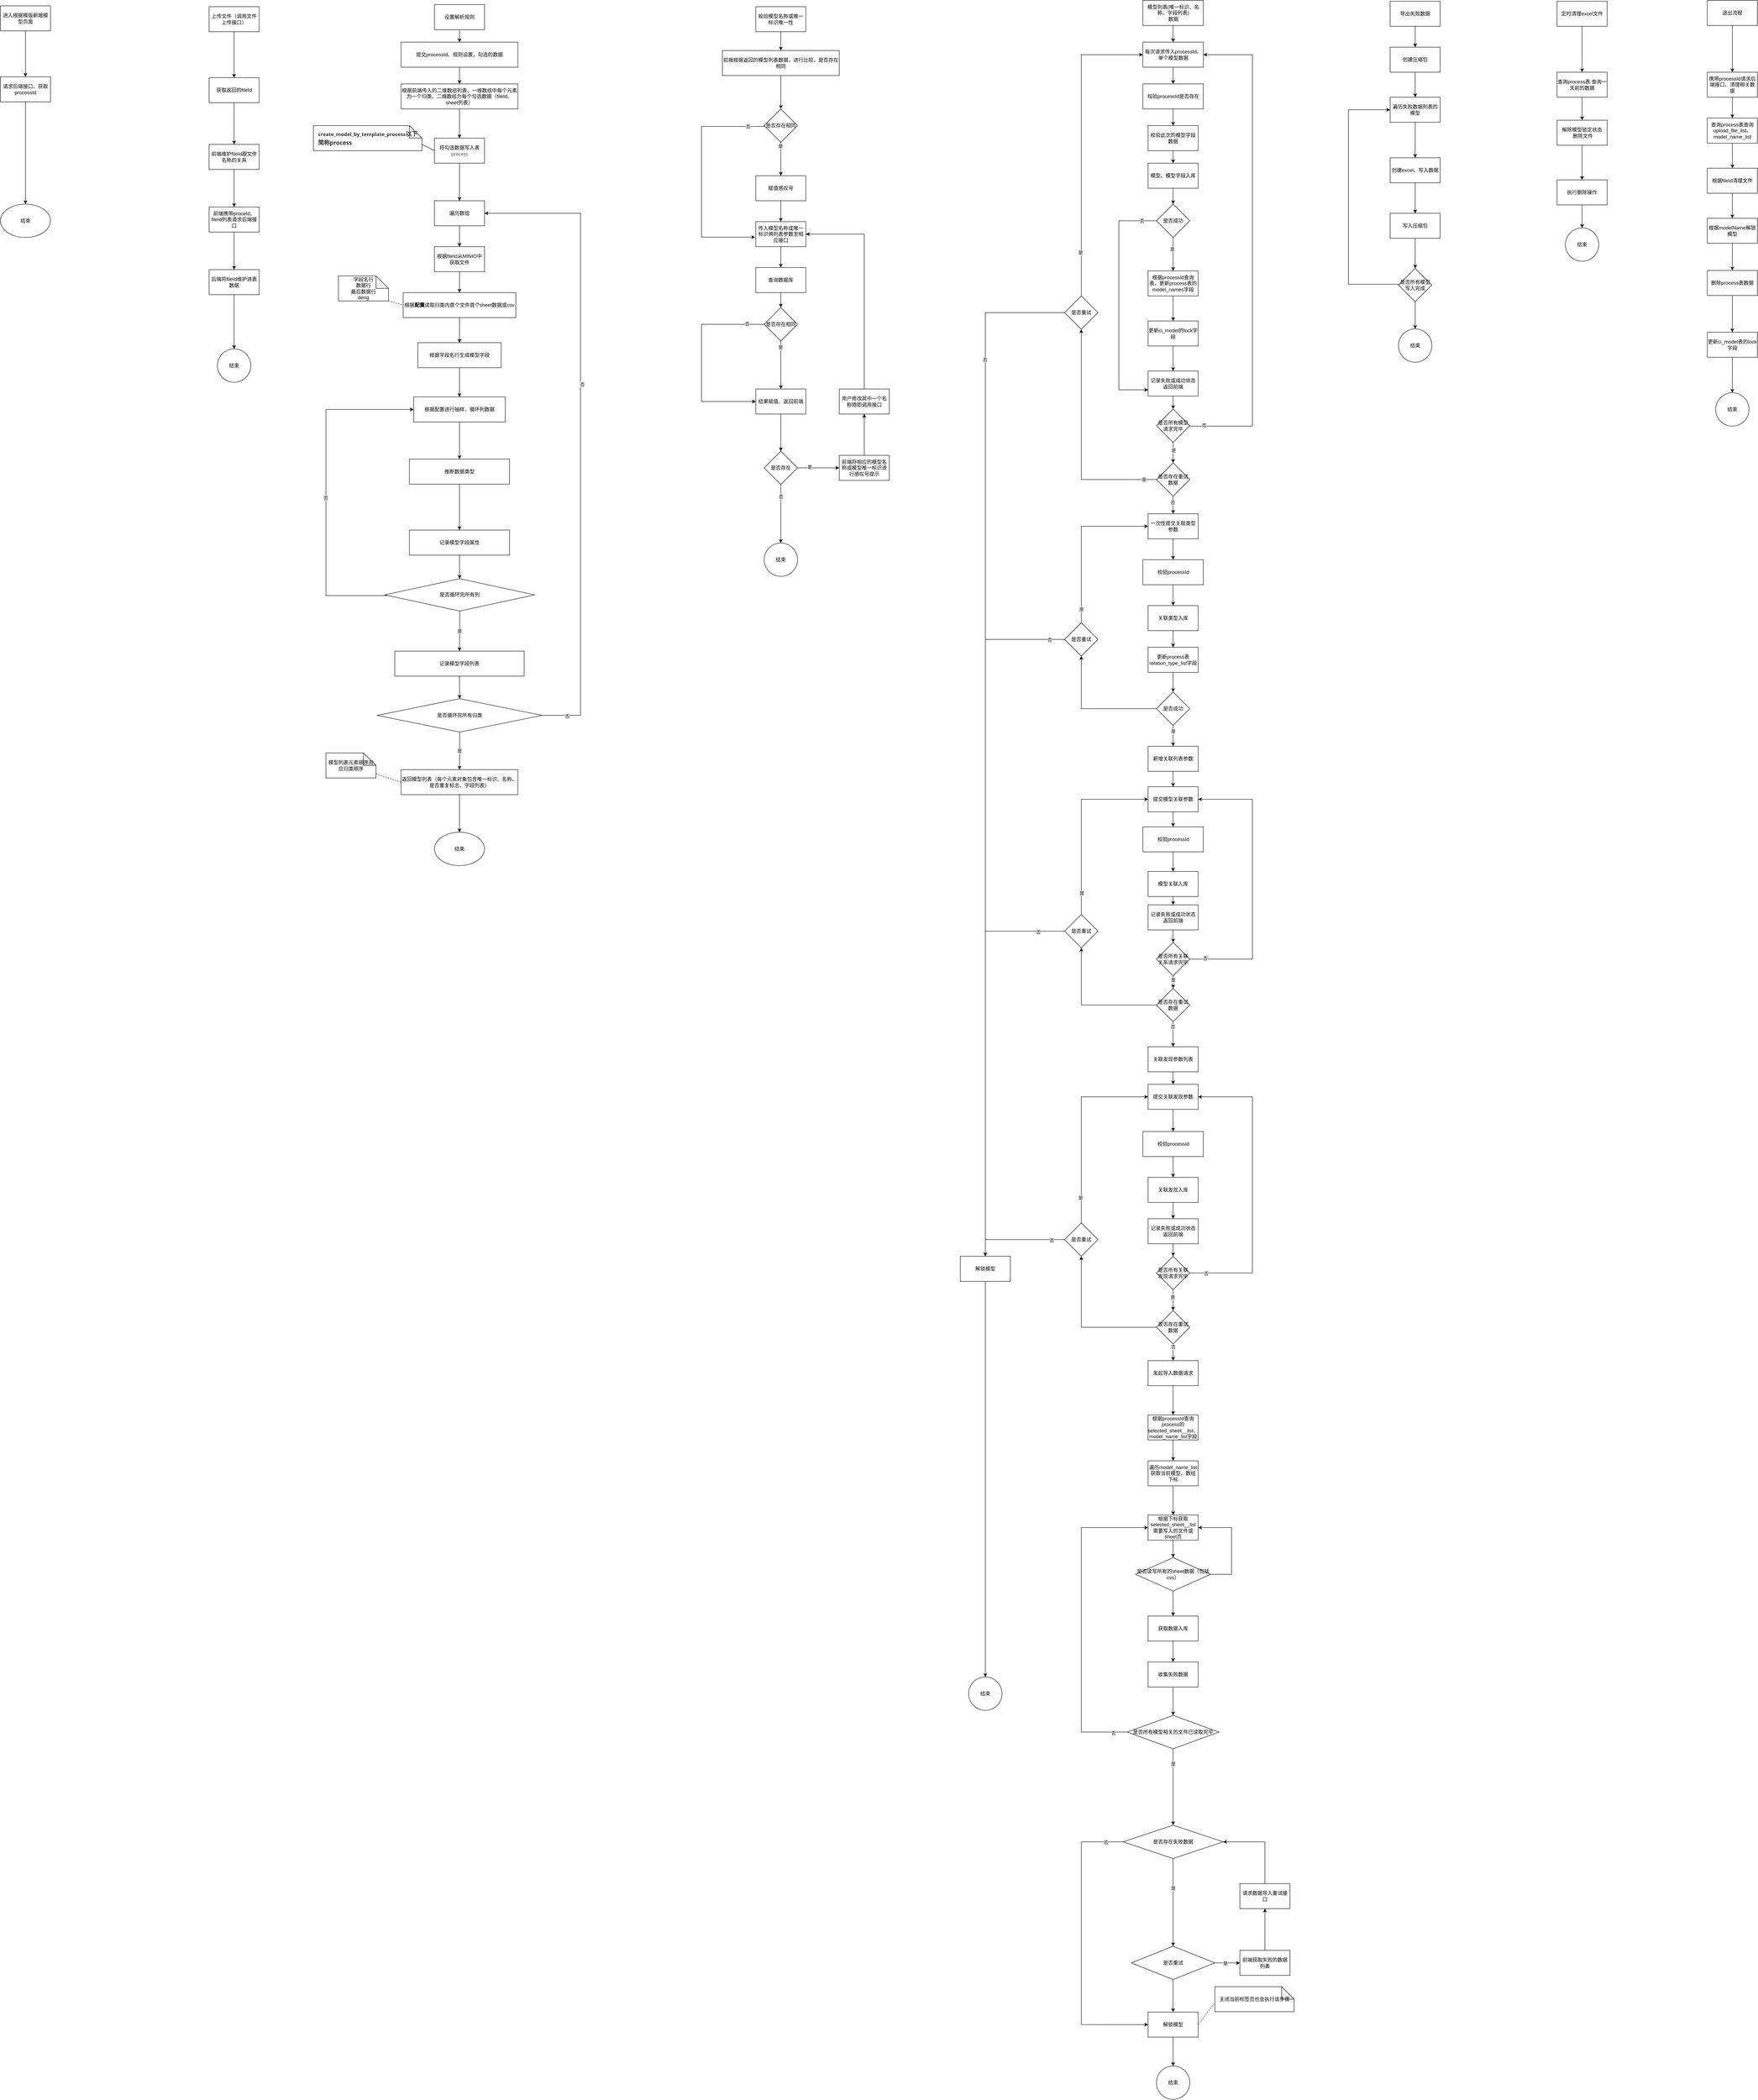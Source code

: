 <mxfile version="21.4.0" type="github">
  <diagram name="第 1 页" id="9QaG-1Hr1qf03bQRCT07">
    <mxGraphModel dx="5724" dy="3646" grid="1" gridSize="10" guides="1" tooltips="1" connect="0" arrows="1" fold="1" page="1" pageScale="1" pageWidth="827" pageHeight="1169" math="0" shadow="0">
      <root>
        <mxCell id="0" />
        <mxCell id="1" parent="0" />
        <mxCell id="jtWd8jjBRYv03bXUQrUo-81" style="edgeStyle=orthogonalEdgeStyle;rounded=0;orthogonalLoop=1;jettySize=auto;html=1;exitX=0.5;exitY=1;exitDx=0;exitDy=0;" parent="1" source="sBjqHFL0chYiisE3xwOb-2" target="jtWd8jjBRYv03bXUQrUo-73" edge="1">
          <mxGeometry relative="1" as="geometry" />
        </mxCell>
        <mxCell id="sBjqHFL0chYiisE3xwOb-2" value="上传文件（调用文件上传接口）" style="rounded=0;whiteSpace=wrap;html=1;" parent="1" vertex="1">
          <mxGeometry x="-370" y="-115" width="120" height="60" as="geometry" />
        </mxCell>
        <mxCell id="sBjqHFL0chYiisE3xwOb-14" style="edgeStyle=orthogonalEdgeStyle;rounded=0;orthogonalLoop=1;jettySize=auto;html=1;" parent="1" source="sBjqHFL0chYiisE3xwOb-15" target="sBjqHFL0chYiisE3xwOb-17" edge="1">
          <mxGeometry relative="1" as="geometry" />
        </mxCell>
        <mxCell id="sBjqHFL0chYiisE3xwOb-15" value="设置解析规则" style="rounded=0;whiteSpace=wrap;html=1;" parent="1" vertex="1">
          <mxGeometry x="170" y="-120" width="120" height="60" as="geometry" />
        </mxCell>
        <mxCell id="sBjqHFL0chYiisE3xwOb-16" style="edgeStyle=orthogonalEdgeStyle;rounded=0;orthogonalLoop=1;jettySize=auto;html=1;entryX=0.5;entryY=0;entryDx=0;entryDy=0;" parent="1" source="sBjqHFL0chYiisE3xwOb-17" target="sBjqHFL0chYiisE3xwOb-44" edge="1">
          <mxGeometry relative="1" as="geometry" />
        </mxCell>
        <mxCell id="sBjqHFL0chYiisE3xwOb-17" value="提交processId、规则设置，勾选的数据" style="rounded=0;whiteSpace=wrap;html=1;" parent="1" vertex="1">
          <mxGeometry x="90" y="-30" width="280" height="60" as="geometry" />
        </mxCell>
        <mxCell id="sBjqHFL0chYiisE3xwOb-22" style="edgeStyle=orthogonalEdgeStyle;rounded=0;orthogonalLoop=1;jettySize=auto;html=1;entryX=0.5;entryY=0;entryDx=0;entryDy=0;" parent="1" source="sBjqHFL0chYiisE3xwOb-23" target="sBjqHFL0chYiisE3xwOb-25" edge="1">
          <mxGeometry relative="1" as="geometry" />
        </mxCell>
        <mxCell id="sBjqHFL0chYiisE3xwOb-23" value="根据&lt;b&gt;配置&lt;/b&gt;读取归类内首个文件首个sheet数据或csv" style="rounded=0;whiteSpace=wrap;html=1;" parent="1" vertex="1">
          <mxGeometry x="95" y="570" width="270" height="60" as="geometry" />
        </mxCell>
        <mxCell id="sBjqHFL0chYiisE3xwOb-24" style="edgeStyle=orthogonalEdgeStyle;rounded=0;orthogonalLoop=1;jettySize=auto;html=1;entryX=0.5;entryY=0;entryDx=0;entryDy=0;" parent="1" source="sBjqHFL0chYiisE3xwOb-25" target="sBjqHFL0chYiisE3xwOb-27" edge="1">
          <mxGeometry relative="1" as="geometry" />
        </mxCell>
        <mxCell id="sBjqHFL0chYiisE3xwOb-25" value="根据字段名行生成模型字段" style="rounded=0;whiteSpace=wrap;html=1;" parent="1" vertex="1">
          <mxGeometry x="130" y="690" width="200" height="60" as="geometry" />
        </mxCell>
        <mxCell id="jtWd8jjBRYv03bXUQrUo-248" style="edgeStyle=orthogonalEdgeStyle;rounded=0;orthogonalLoop=1;jettySize=auto;html=1;entryX=0.5;entryY=0;entryDx=0;entryDy=0;" parent="1" source="sBjqHFL0chYiisE3xwOb-27" target="jtWd8jjBRYv03bXUQrUo-244" edge="1">
          <mxGeometry relative="1" as="geometry" />
        </mxCell>
        <mxCell id="sBjqHFL0chYiisE3xwOb-27" value="根据配置进行抽样，循环列数据" style="rounded=0;whiteSpace=wrap;html=1;" parent="1" vertex="1">
          <mxGeometry x="120" y="820" width="220" height="60" as="geometry" />
        </mxCell>
        <mxCell id="sBjqHFL0chYiisE3xwOb-28" style="edgeStyle=orthogonalEdgeStyle;rounded=0;orthogonalLoop=1;jettySize=auto;html=1;" parent="1" source="sBjqHFL0chYiisE3xwOb-29" target="sBjqHFL0chYiisE3xwOb-33" edge="1">
          <mxGeometry relative="1" as="geometry" />
        </mxCell>
        <mxCell id="sBjqHFL0chYiisE3xwOb-29" value="记录模型字段属性" style="rounded=0;whiteSpace=wrap;html=1;" parent="1" vertex="1">
          <mxGeometry x="110" y="1139" width="240" height="60" as="geometry" />
        </mxCell>
        <mxCell id="sBjqHFL0chYiisE3xwOb-32" value="是" style="edgeStyle=orthogonalEdgeStyle;rounded=0;orthogonalLoop=1;jettySize=auto;html=1;" parent="1" source="sBjqHFL0chYiisE3xwOb-33" target="sBjqHFL0chYiisE3xwOb-35" edge="1">
          <mxGeometry relative="1" as="geometry" />
        </mxCell>
        <mxCell id="jtWd8jjBRYv03bXUQrUo-246" style="edgeStyle=orthogonalEdgeStyle;rounded=0;orthogonalLoop=1;jettySize=auto;html=1;entryX=0;entryY=0.5;entryDx=0;entryDy=0;" parent="1" source="sBjqHFL0chYiisE3xwOb-33" target="sBjqHFL0chYiisE3xwOb-27" edge="1">
          <mxGeometry relative="1" as="geometry">
            <Array as="points">
              <mxPoint x="-90" y="1296" />
              <mxPoint x="-90" y="850" />
            </Array>
          </mxGeometry>
        </mxCell>
        <mxCell id="jtWd8jjBRYv03bXUQrUo-249" value="否" style="edgeLabel;html=1;align=center;verticalAlign=middle;resizable=0;points=[];" parent="jtWd8jjBRYv03bXUQrUo-246" vertex="1" connectable="0">
          <mxGeometry x="-0.049" y="1" relative="1" as="geometry">
            <mxPoint as="offset" />
          </mxGeometry>
        </mxCell>
        <mxCell id="sBjqHFL0chYiisE3xwOb-33" value="是否循环完所有列" style="rhombus;whiteSpace=wrap;html=1;" parent="1" vertex="1">
          <mxGeometry x="51" y="1255.55" width="359" height="77.45" as="geometry" />
        </mxCell>
        <mxCell id="sBjqHFL0chYiisE3xwOb-34" style="edgeStyle=orthogonalEdgeStyle;rounded=0;orthogonalLoop=1;jettySize=auto;html=1;entryX=0.5;entryY=0;entryDx=0;entryDy=0;" parent="1" source="sBjqHFL0chYiisE3xwOb-35" target="sBjqHFL0chYiisE3xwOb-39" edge="1">
          <mxGeometry relative="1" as="geometry" />
        </mxCell>
        <mxCell id="sBjqHFL0chYiisE3xwOb-35" value="记录模型字段列表" style="rounded=0;whiteSpace=wrap;html=1;" parent="1" vertex="1">
          <mxGeometry x="75" y="1429" width="310" height="60" as="geometry" />
        </mxCell>
        <mxCell id="sBjqHFL0chYiisE3xwOb-36" style="edgeStyle=orthogonalEdgeStyle;rounded=0;orthogonalLoop=1;jettySize=auto;html=1;entryX=1;entryY=0.5;entryDx=0;entryDy=0;" parent="1" source="sBjqHFL0chYiisE3xwOb-39" target="sBjqHFL0chYiisE3xwOb-46" edge="1">
          <mxGeometry relative="1" as="geometry">
            <Array as="points">
              <mxPoint x="520" y="1583" />
              <mxPoint x="520" y="380" />
            </Array>
          </mxGeometry>
        </mxCell>
        <mxCell id="sBjqHFL0chYiisE3xwOb-37" value="否" style="edgeLabel;html=1;align=center;verticalAlign=middle;resizable=0;points=[];" parent="sBjqHFL0chYiisE3xwOb-36" vertex="1" connectable="0">
          <mxGeometry x="0.162" y="-4" relative="1" as="geometry">
            <mxPoint y="1" as="offset" />
          </mxGeometry>
        </mxCell>
        <mxCell id="sBjqHFL0chYiisE3xwOb-160" value="否" style="edgeLabel;html=1;align=center;verticalAlign=middle;resizable=0;points=[];" parent="sBjqHFL0chYiisE3xwOb-36" vertex="1" connectable="0">
          <mxGeometry x="-0.922" y="-2" relative="1" as="geometry">
            <mxPoint as="offset" />
          </mxGeometry>
        </mxCell>
        <mxCell id="sBjqHFL0chYiisE3xwOb-38" value="是" style="edgeStyle=orthogonalEdgeStyle;rounded=0;orthogonalLoop=1;jettySize=auto;html=1;" parent="1" source="sBjqHFL0chYiisE3xwOb-39" target="sBjqHFL0chYiisE3xwOb-41" edge="1">
          <mxGeometry relative="1" as="geometry">
            <mxPoint x="230.0" y="1719" as="targetPoint" />
          </mxGeometry>
        </mxCell>
        <mxCell id="sBjqHFL0chYiisE3xwOb-39" value="是否循环完所有归类" style="rhombus;whiteSpace=wrap;html=1;" parent="1" vertex="1">
          <mxGeometry x="33" y="1543" width="395" height="80" as="geometry" />
        </mxCell>
        <mxCell id="sBjqHFL0chYiisE3xwOb-40" style="edgeStyle=orthogonalEdgeStyle;rounded=0;orthogonalLoop=1;jettySize=auto;html=1;entryX=0.5;entryY=0;entryDx=0;entryDy=0;" parent="1" source="sBjqHFL0chYiisE3xwOb-41" target="sBjqHFL0chYiisE3xwOb-42" edge="1">
          <mxGeometry relative="1" as="geometry" />
        </mxCell>
        <mxCell id="sBjqHFL0chYiisE3xwOb-41" value="返回模型列表（每个元素对象包含唯一标识、名称、是否重复标志、字段列表）" style="rounded=0;whiteSpace=wrap;html=1;" parent="1" vertex="1">
          <mxGeometry x="90" y="1713" width="280" height="60" as="geometry" />
        </mxCell>
        <mxCell id="sBjqHFL0chYiisE3xwOb-42" value="结束" style="ellipse;whiteSpace=wrap;html=1;" parent="1" vertex="1">
          <mxGeometry x="170" y="1863.0" width="120" height="80" as="geometry" />
        </mxCell>
        <mxCell id="sBjqHFL0chYiisE3xwOb-43" style="edgeStyle=orthogonalEdgeStyle;rounded=0;orthogonalLoop=1;jettySize=auto;html=1;" parent="1" source="sBjqHFL0chYiisE3xwOb-44" target="jtWd8jjBRYv03bXUQrUo-110" edge="1">
          <mxGeometry relative="1" as="geometry">
            <mxPoint x="230" y="350" as="targetPoint" />
          </mxGeometry>
        </mxCell>
        <mxCell id="sBjqHFL0chYiisE3xwOb-44" value="根据前端传入的二维数组列表、一维数组中每个元素为一个归类、二维数组为每个勾选数据（fileId、sheet列表）" style="rounded=0;whiteSpace=wrap;html=1;" parent="1" vertex="1">
          <mxGeometry x="90" y="70" width="280" height="60" as="geometry" />
        </mxCell>
        <mxCell id="sBjqHFL0chYiisE3xwOb-45" style="edgeStyle=orthogonalEdgeStyle;rounded=0;orthogonalLoop=1;jettySize=auto;html=1;" parent="1" source="sBjqHFL0chYiisE3xwOb-46" target="jtWd8jjBRYv03bXUQrUo-78" edge="1">
          <mxGeometry relative="1" as="geometry" />
        </mxCell>
        <mxCell id="sBjqHFL0chYiisE3xwOb-46" value="遍历数组" style="rounded=0;whiteSpace=wrap;html=1;" parent="1" vertex="1">
          <mxGeometry x="170" y="350" width="120" height="60" as="geometry" />
        </mxCell>
        <mxCell id="sBjqHFL0chYiisE3xwOb-47" style="edgeStyle=orthogonalEdgeStyle;rounded=0;orthogonalLoop=1;jettySize=auto;html=1;exitX=0.5;exitY=1;exitDx=0;exitDy=0;" parent="1" source="sBjqHFL0chYiisE3xwOb-48" target="AbxB1jwDa5Qw81xlEVQO-37" edge="1">
          <mxGeometry relative="1" as="geometry">
            <mxPoint x="1939.882" y="367" as="targetPoint" />
          </mxGeometry>
        </mxCell>
        <mxCell id="sBjqHFL0chYiisE3xwOb-48" value="每次请求传入processId、单个模型数据" style="rounded=0;whiteSpace=wrap;html=1;" parent="1" vertex="1">
          <mxGeometry x="1867.5" y="-30" width="145" height="60" as="geometry" />
        </mxCell>
        <mxCell id="sBjqHFL0chYiisE3xwOb-53" style="rounded=0;orthogonalLoop=1;jettySize=auto;html=1;exitX=1;exitY=1;exitDx=0;exitDy=0;exitPerimeter=0;entryX=0;entryY=0.5;entryDx=0;entryDy=0;endArrow=none;endFill=0;dashed=1;" parent="1" source="sBjqHFL0chYiisE3xwOb-54" target="sBjqHFL0chYiisE3xwOb-23" edge="1">
          <mxGeometry relative="1" as="geometry" />
        </mxCell>
        <mxCell id="sBjqHFL0chYiisE3xwOb-54" value="字段名行&lt;br&gt;数据行&lt;br&gt;最后数据行&lt;br&gt;deng" style="shape=note;whiteSpace=wrap;html=1;backgroundOutline=1;darkOpacity=0.05;" parent="1" vertex="1">
          <mxGeometry x="-60" y="530" width="120" height="60" as="geometry" />
        </mxCell>
        <mxCell id="sBjqHFL0chYiisE3xwOb-59" style="edgeStyle=orthogonalEdgeStyle;rounded=0;orthogonalLoop=1;jettySize=auto;html=1;exitX=0.5;exitY=1;exitDx=0;exitDy=0;" parent="1" source="sBjqHFL0chYiisE3xwOb-60" target="sBjqHFL0chYiisE3xwOb-85" edge="1">
          <mxGeometry relative="1" as="geometry" />
        </mxCell>
        <mxCell id="sBjqHFL0chYiisE3xwOb-60" value="校验此次的模型字段数据" style="rounded=0;whiteSpace=wrap;html=1;" parent="1" vertex="1">
          <mxGeometry x="1880" y="170" width="120" height="60" as="geometry" />
        </mxCell>
        <mxCell id="sBjqHFL0chYiisE3xwOb-175" style="edgeStyle=orthogonalEdgeStyle;rounded=0;orthogonalLoop=1;jettySize=auto;html=1;exitX=0.5;exitY=1;exitDx=0;exitDy=0;entryX=0.5;entryY=0;entryDx=0;entryDy=0;" parent="1" source="sBjqHFL0chYiisE3xwOb-62" target="sBjqHFL0chYiisE3xwOb-128" edge="1">
          <mxGeometry relative="1" as="geometry" />
        </mxCell>
        <mxCell id="sBjqHFL0chYiisE3xwOb-62" value="记录失败或成功状态返回前端" style="rounded=0;whiteSpace=wrap;html=1;" parent="1" vertex="1">
          <mxGeometry x="1880" y="758" width="120" height="60" as="geometry" />
        </mxCell>
        <mxCell id="sBjqHFL0chYiisE3xwOb-68" style="edgeStyle=orthogonalEdgeStyle;rounded=0;orthogonalLoop=1;jettySize=auto;html=1;exitX=0.5;exitY=1;exitDx=0;exitDy=0;" parent="1" source="sBjqHFL0chYiisE3xwOb-69" target="AbxB1jwDa5Qw81xlEVQO-42" edge="1">
          <mxGeometry relative="1" as="geometry">
            <mxPoint x="1940" y="1857" as="targetPoint" />
          </mxGeometry>
        </mxCell>
        <mxCell id="sBjqHFL0chYiisE3xwOb-69" value="提交模型关联参数" style="rounded=0;whiteSpace=wrap;html=1;" parent="1" vertex="1">
          <mxGeometry x="1880" y="1754" width="120" height="60" as="geometry" />
        </mxCell>
        <mxCell id="sBjqHFL0chYiisE3xwOb-72" style="edgeStyle=orthogonalEdgeStyle;rounded=0;orthogonalLoop=1;jettySize=auto;html=1;exitX=0.5;exitY=1;exitDx=0;exitDy=0;entryX=0.5;entryY=0;entryDx=0;entryDy=0;" parent="1" source="sBjqHFL0chYiisE3xwOb-73" target="sBjqHFL0chYiisE3xwOb-75" edge="1">
          <mxGeometry relative="1" as="geometry" />
        </mxCell>
        <mxCell id="sBjqHFL0chYiisE3xwOb-73" value="模型关联入库" style="rounded=0;whiteSpace=wrap;html=1;" parent="1" vertex="1">
          <mxGeometry x="1880" y="1957" width="120" height="60" as="geometry" />
        </mxCell>
        <mxCell id="sBjqHFL0chYiisE3xwOb-178" style="edgeStyle=orthogonalEdgeStyle;rounded=0;orthogonalLoop=1;jettySize=auto;html=1;exitX=0.5;exitY=1;exitDx=0;exitDy=0;entryX=0.5;entryY=0;entryDx=0;entryDy=0;" parent="1" source="sBjqHFL0chYiisE3xwOb-75" target="sBjqHFL0chYiisE3xwOb-142" edge="1">
          <mxGeometry relative="1" as="geometry" />
        </mxCell>
        <mxCell id="sBjqHFL0chYiisE3xwOb-75" value="记录失败或成功状态返回前端" style="rounded=0;whiteSpace=wrap;html=1;" parent="1" vertex="1">
          <mxGeometry x="1880" y="2037" width="120" height="60" as="geometry" />
        </mxCell>
        <mxCell id="sBjqHFL0chYiisE3xwOb-76" style="edgeStyle=orthogonalEdgeStyle;rounded=0;orthogonalLoop=1;jettySize=auto;html=1;exitX=0.5;exitY=0;exitDx=0;exitDy=0;entryX=0;entryY=0.5;entryDx=0;entryDy=0;" parent="1" source="sBjqHFL0chYiisE3xwOb-78" target="sBjqHFL0chYiisE3xwOb-48" edge="1">
          <mxGeometry relative="1" as="geometry" />
        </mxCell>
        <mxCell id="sBjqHFL0chYiisE3xwOb-77" value="是" style="edgeLabel;html=1;align=center;verticalAlign=middle;resizable=0;points=[];" parent="sBjqHFL0chYiisE3xwOb-76" vertex="1" connectable="0">
          <mxGeometry x="-0.712" y="2" relative="1" as="geometry">
            <mxPoint as="offset" />
          </mxGeometry>
        </mxCell>
        <mxCell id="sBjqHFL0chYiisE3xwOb-78" value="是否重试" style="rhombus;whiteSpace=wrap;html=1;" parent="1" vertex="1">
          <mxGeometry x="1680" y="578" width="80" height="80" as="geometry" />
        </mxCell>
        <mxCell id="sBjqHFL0chYiisE3xwOb-80" value="" style="edgeStyle=orthogonalEdgeStyle;rounded=0;orthogonalLoop=1;jettySize=auto;html=1;exitX=0;exitY=0.5;exitDx=0;exitDy=0;entryX=0.5;entryY=0;entryDx=0;entryDy=0;" parent="1" source="sBjqHFL0chYiisE3xwOb-78" target="jtWd8jjBRYv03bXUQrUo-206" edge="1">
          <mxGeometry relative="1" as="geometry">
            <mxPoint x="1500" y="2767" as="targetPoint" />
            <mxPoint x="1630" y="657" as="sourcePoint" />
          </mxGeometry>
        </mxCell>
        <mxCell id="sBjqHFL0chYiisE3xwOb-81" value="否" style="edgeLabel;html=1;align=center;verticalAlign=middle;resizable=0;points=[];" parent="sBjqHFL0chYiisE3xwOb-80" vertex="1" connectable="0">
          <mxGeometry x="-0.753" y="-1" relative="1" as="geometry">
            <mxPoint as="offset" />
          </mxGeometry>
        </mxCell>
        <mxCell id="sBjqHFL0chYiisE3xwOb-84" style="edgeStyle=orthogonalEdgeStyle;rounded=0;orthogonalLoop=1;jettySize=auto;html=1;exitX=0.5;exitY=1;exitDx=0;exitDy=0;entryX=0.5;entryY=0;entryDx=0;entryDy=0;" parent="1" source="sBjqHFL0chYiisE3xwOb-85" target="jtWd8jjBRYv03bXUQrUo-115" edge="1">
          <mxGeometry relative="1" as="geometry" />
        </mxCell>
        <mxCell id="sBjqHFL0chYiisE3xwOb-85" value="模型、模型字段入库" style="rounded=0;whiteSpace=wrap;html=1;" parent="1" vertex="1">
          <mxGeometry x="1880" y="260" width="120" height="60" as="geometry" />
        </mxCell>
        <mxCell id="sBjqHFL0chYiisE3xwOb-93" style="edgeStyle=orthogonalEdgeStyle;rounded=0;orthogonalLoop=1;jettySize=auto;html=1;exitX=0.5;exitY=1;exitDx=0;exitDy=0;" parent="1" source="sBjqHFL0chYiisE3xwOb-94" target="sBjqHFL0chYiisE3xwOb-96" edge="1">
          <mxGeometry relative="1" as="geometry" />
        </mxCell>
        <mxCell id="sBjqHFL0chYiisE3xwOb-94" value="关联发现入库" style="rounded=0;whiteSpace=wrap;html=1;" parent="1" vertex="1">
          <mxGeometry x="1880" y="2690" width="120" height="60" as="geometry" />
        </mxCell>
        <mxCell id="sBjqHFL0chYiisE3xwOb-95" style="edgeStyle=orthogonalEdgeStyle;rounded=0;orthogonalLoop=1;jettySize=auto;html=1;exitX=0.5;exitY=1;exitDx=0;exitDy=0;entryX=0;entryY=0.5;entryDx=0;entryDy=0;" parent="1" source="sBjqHFL0chYiisE3xwOb-96" target="sBjqHFL0chYiisE3xwOb-170" edge="1">
          <mxGeometry relative="1" as="geometry">
            <mxPoint x="1940" y="2889" as="targetPoint" />
          </mxGeometry>
        </mxCell>
        <mxCell id="sBjqHFL0chYiisE3xwOb-96" value="记录失败或成功状态返回前端" style="rounded=0;whiteSpace=wrap;html=1;" parent="1" vertex="1">
          <mxGeometry x="1880" y="2789" width="120" height="60" as="geometry" />
        </mxCell>
        <mxCell id="sBjqHFL0chYiisE3xwOb-191" style="edgeStyle=orthogonalEdgeStyle;rounded=0;orthogonalLoop=1;jettySize=auto;html=1;exitX=0.5;exitY=1;exitDx=0;exitDy=0;" parent="1" source="sBjqHFL0chYiisE3xwOb-101" target="sBjqHFL0chYiisE3xwOb-106" edge="1">
          <mxGeometry relative="1" as="geometry" />
        </mxCell>
        <mxCell id="sBjqHFL0chYiisE3xwOb-101" value="根据下标获取selected_sheet__list&lt;br&gt;需要写入的文件或sheet页" style="rounded=0;whiteSpace=wrap;html=1;" parent="1" vertex="1">
          <mxGeometry x="1880" y="3499" width="120" height="60" as="geometry" />
        </mxCell>
        <mxCell id="sBjqHFL0chYiisE3xwOb-105" style="edgeStyle=orthogonalEdgeStyle;rounded=0;orthogonalLoop=1;jettySize=auto;html=1;exitX=0.5;exitY=1;exitDx=0;exitDy=0;" parent="1" source="sBjqHFL0chYiisE3xwOb-106" target="CkRsKKvwmTfbsYfrMcPm-8" edge="1">
          <mxGeometry relative="1" as="geometry">
            <mxPoint x="1950" y="3801" as="targetPoint" />
          </mxGeometry>
        </mxCell>
        <mxCell id="sBjqHFL0chYiisE3xwOb-192" style="edgeStyle=orthogonalEdgeStyle;rounded=0;orthogonalLoop=1;jettySize=auto;html=1;exitX=1;exitY=0.5;exitDx=0;exitDy=0;entryX=1;entryY=0.5;entryDx=0;entryDy=0;" parent="1" source="sBjqHFL0chYiisE3xwOb-106" target="sBjqHFL0chYiisE3xwOb-101" edge="1">
          <mxGeometry relative="1" as="geometry">
            <Array as="points">
              <mxPoint x="2080" y="3641" />
              <mxPoint x="2080" y="3529" />
            </Array>
          </mxGeometry>
        </mxCell>
        <mxCell id="sBjqHFL0chYiisE3xwOb-106" value="是否读写所有的sheet数据（包括cvs）" style="rhombus;whiteSpace=wrap;html=1;" parent="1" vertex="1">
          <mxGeometry x="1850" y="3601" width="180" height="80" as="geometry" />
        </mxCell>
        <mxCell id="sBjqHFL0chYiisE3xwOb-107" style="edgeStyle=orthogonalEdgeStyle;rounded=0;orthogonalLoop=1;jettySize=auto;html=1;exitX=0.5;exitY=1;exitDx=0;exitDy=0;" parent="1" source="sBjqHFL0chYiisE3xwOb-108" target="jtWd8jjBRYv03bXUQrUo-164" edge="1">
          <mxGeometry relative="1" as="geometry">
            <mxPoint x="1940" y="4001" as="targetPoint" />
          </mxGeometry>
        </mxCell>
        <mxCell id="sBjqHFL0chYiisE3xwOb-108" value="收集失败数据" style="rounded=0;whiteSpace=wrap;html=1;" parent="1" vertex="1">
          <mxGeometry x="1880" y="3851" width="120" height="60" as="geometry" />
        </mxCell>
        <mxCell id="sBjqHFL0chYiisE3xwOb-109" value="结束" style="ellipse;whiteSpace=wrap;html=1;aspect=fixed;" parent="1" vertex="1">
          <mxGeometry x="1900" y="4819" width="80" height="80" as="geometry" />
        </mxCell>
        <mxCell id="sBjqHFL0chYiisE3xwOb-110" style="edgeStyle=orthogonalEdgeStyle;rounded=0;orthogonalLoop=1;jettySize=auto;html=1;exitX=0.5;exitY=1;exitDx=0;exitDy=0;" parent="1" source="sBjqHFL0chYiisE3xwOb-111" edge="1">
          <mxGeometry relative="1" as="geometry">
            <mxPoint x="2919.882" y="42" as="targetPoint" />
          </mxGeometry>
        </mxCell>
        <mxCell id="sBjqHFL0chYiisE3xwOb-111" value="定时清理excel文件" style="rounded=0;whiteSpace=wrap;html=1;" parent="1" vertex="1">
          <mxGeometry x="2860" y="-128" width="120" height="60" as="geometry" />
        </mxCell>
        <mxCell id="jtWd8jjBRYv03bXUQrUo-267" style="edgeStyle=orthogonalEdgeStyle;rounded=0;orthogonalLoop=1;jettySize=auto;html=1;entryX=0.5;entryY=0;entryDx=0;entryDy=0;" parent="1" source="sBjqHFL0chYiisE3xwOb-113" target="jtWd8jjBRYv03bXUQrUo-266" edge="1">
          <mxGeometry relative="1" as="geometry" />
        </mxCell>
        <mxCell id="sBjqHFL0chYiisE3xwOb-113" value="查询process表 查询一天前的数据" style="rounded=0;whiteSpace=wrap;html=1;" parent="1" vertex="1">
          <mxGeometry x="2860" y="42" width="120" height="60" as="geometry" />
        </mxCell>
        <mxCell id="sBjqHFL0chYiisE3xwOb-114" style="edgeStyle=orthogonalEdgeStyle;rounded=0;orthogonalLoop=1;jettySize=auto;html=1;exitX=0.5;exitY=1;exitDx=0;exitDy=0;" parent="1" source="sBjqHFL0chYiisE3xwOb-115" target="sBjqHFL0chYiisE3xwOb-116" edge="1">
          <mxGeometry relative="1" as="geometry" />
        </mxCell>
        <mxCell id="sBjqHFL0chYiisE3xwOb-115" value="执行删除操作" style="rounded=0;whiteSpace=wrap;html=1;" parent="1" vertex="1">
          <mxGeometry x="2860" y="300" width="120" height="60" as="geometry" />
        </mxCell>
        <mxCell id="sBjqHFL0chYiisE3xwOb-116" value="结束" style="ellipse;whiteSpace=wrap;html=1;aspect=fixed;" parent="1" vertex="1">
          <mxGeometry x="2880" y="415" width="80" height="80" as="geometry" />
        </mxCell>
        <mxCell id="sBjqHFL0chYiisE3xwOb-121" style="edgeStyle=orthogonalEdgeStyle;rounded=0;orthogonalLoop=1;jettySize=auto;html=1;exitX=0.5;exitY=1;exitDx=0;exitDy=0;entryX=0.5;entryY=0;entryDx=0;entryDy=0;" parent="1" source="sBjqHFL0chYiisE3xwOb-120" target="sBjqHFL0chYiisE3xwOb-48" edge="1">
          <mxGeometry relative="1" as="geometry" />
        </mxCell>
        <mxCell id="sBjqHFL0chYiisE3xwOb-120" value="模型列表(唯一标识、名称、字段列表)&lt;br&gt;数据" style="rounded=0;whiteSpace=wrap;html=1;" parent="1" vertex="1">
          <mxGeometry x="1867.5" y="-130" width="145" height="60" as="geometry" />
        </mxCell>
        <mxCell id="sBjqHFL0chYiisE3xwOb-162" style="edgeStyle=orthogonalEdgeStyle;rounded=0;orthogonalLoop=1;jettySize=auto;html=1;exitX=0.5;exitY=1;exitDx=0;exitDy=0;entryX=0.5;entryY=0;entryDx=0;entryDy=0;" parent="1" source="sBjqHFL0chYiisE3xwOb-128" target="sBjqHFL0chYiisE3xwOb-161" edge="1">
          <mxGeometry relative="1" as="geometry" />
        </mxCell>
        <mxCell id="sBjqHFL0chYiisE3xwOb-169" value="是" style="edgeLabel;html=1;align=center;verticalAlign=middle;resizable=0;points=[];" parent="sBjqHFL0chYiisE3xwOb-162" vertex="1" connectable="0">
          <mxGeometry x="-0.242" y="1" relative="1" as="geometry">
            <mxPoint as="offset" />
          </mxGeometry>
        </mxCell>
        <mxCell id="sBjqHFL0chYiisE3xwOb-174" style="edgeStyle=orthogonalEdgeStyle;rounded=0;orthogonalLoop=1;jettySize=auto;html=1;exitX=1;exitY=0.5;exitDx=0;exitDy=0;entryX=1;entryY=0.5;entryDx=0;entryDy=0;" parent="1" source="sBjqHFL0chYiisE3xwOb-128" target="sBjqHFL0chYiisE3xwOb-48" edge="1">
          <mxGeometry relative="1" as="geometry">
            <Array as="points">
              <mxPoint x="1980" y="890" />
              <mxPoint x="2130" y="890" />
              <mxPoint x="2130" />
            </Array>
          </mxGeometry>
        </mxCell>
        <mxCell id="sBjqHFL0chYiisE3xwOb-176" value="否" style="edgeLabel;html=1;align=center;verticalAlign=middle;resizable=0;points=[];" parent="sBjqHFL0chYiisE3xwOb-174" vertex="1" connectable="0">
          <mxGeometry x="-0.94" y="2" relative="1" as="geometry">
            <mxPoint as="offset" />
          </mxGeometry>
        </mxCell>
        <mxCell id="sBjqHFL0chYiisE3xwOb-128" value="是否所有模型请求完毕" style="rhombus;whiteSpace=wrap;html=1;" parent="1" vertex="1">
          <mxGeometry x="1900" y="849" width="80" height="80" as="geometry" />
        </mxCell>
        <mxCell id="sBjqHFL0chYiisE3xwOb-148" style="edgeStyle=orthogonalEdgeStyle;rounded=0;orthogonalLoop=1;jettySize=auto;html=1;exitX=0.5;exitY=1;exitDx=0;exitDy=0;" parent="1" source="jtWd8jjBRYv03bXUQrUo-99" target="AbxB1jwDa5Qw81xlEVQO-45" edge="1">
          <mxGeometry relative="1" as="geometry">
            <mxPoint x="1940" y="2527" as="sourcePoint" />
          </mxGeometry>
        </mxCell>
        <mxCell id="sBjqHFL0chYiisE3xwOb-141" style="edgeStyle=orthogonalEdgeStyle;rounded=0;orthogonalLoop=1;jettySize=auto;html=1;exitX=0.5;exitY=1;exitDx=0;exitDy=0;entryX=0.5;entryY=0;entryDx=0;entryDy=0;" parent="1" source="sBjqHFL0chYiisE3xwOb-137" target="sBjqHFL0chYiisE3xwOb-69" edge="1">
          <mxGeometry relative="1" as="geometry" />
        </mxCell>
        <mxCell id="sBjqHFL0chYiisE3xwOb-137" value="新增关联列表参数" style="rounded=0;whiteSpace=wrap;html=1;" parent="1" vertex="1">
          <mxGeometry x="1880" y="1657" width="120" height="60" as="geometry" />
        </mxCell>
        <mxCell id="sBjqHFL0chYiisE3xwOb-179" style="edgeStyle=orthogonalEdgeStyle;rounded=0;orthogonalLoop=1;jettySize=auto;html=1;exitX=1;exitY=0.5;exitDx=0;exitDy=0;entryX=1;entryY=0.5;entryDx=0;entryDy=0;" parent="1" source="sBjqHFL0chYiisE3xwOb-142" target="sBjqHFL0chYiisE3xwOb-69" edge="1">
          <mxGeometry relative="1" as="geometry">
            <Array as="points">
              <mxPoint x="2130" y="2167" />
              <mxPoint x="2130" y="1784" />
            </Array>
          </mxGeometry>
        </mxCell>
        <mxCell id="sBjqHFL0chYiisE3xwOb-196" value="否" style="edgeLabel;html=1;align=center;verticalAlign=middle;resizable=0;points=[];" parent="sBjqHFL0chYiisE3xwOb-179" vertex="1" connectable="0">
          <mxGeometry x="-0.888" y="2" relative="1" as="geometry">
            <mxPoint as="offset" />
          </mxGeometry>
        </mxCell>
        <mxCell id="sBjqHFL0chYiisE3xwOb-181" style="edgeStyle=orthogonalEdgeStyle;rounded=0;orthogonalLoop=1;jettySize=auto;html=1;exitX=0.5;exitY=1;exitDx=0;exitDy=0;entryX=0.5;entryY=0;entryDx=0;entryDy=0;" parent="1" source="sBjqHFL0chYiisE3xwOb-142" target="sBjqHFL0chYiisE3xwOb-180" edge="1">
          <mxGeometry relative="1" as="geometry" />
        </mxCell>
        <mxCell id="sBjqHFL0chYiisE3xwOb-197" value="是" style="edgeLabel;html=1;align=center;verticalAlign=middle;resizable=0;points=[];" parent="sBjqHFL0chYiisE3xwOb-181" vertex="1" connectable="0">
          <mxGeometry x="-0.34" relative="1" as="geometry">
            <mxPoint as="offset" />
          </mxGeometry>
        </mxCell>
        <mxCell id="sBjqHFL0chYiisE3xwOb-142" value="是否所有关联关系请求完毕" style="rhombus;whiteSpace=wrap;html=1;" parent="1" vertex="1">
          <mxGeometry x="1900" y="2127" width="80" height="80" as="geometry" />
        </mxCell>
        <mxCell id="sBjqHFL0chYiisE3xwOb-151" style="edgeStyle=orthogonalEdgeStyle;rounded=0;orthogonalLoop=1;jettySize=auto;html=1;exitX=0.5;exitY=1;exitDx=0;exitDy=0;" parent="1" source="sBjqHFL0chYiisE3xwOb-149" target="jtWd8jjBRYv03bXUQrUo-99" edge="1">
          <mxGeometry relative="1" as="geometry">
            <mxPoint x="1940" y="2467" as="targetPoint" />
          </mxGeometry>
        </mxCell>
        <mxCell id="sBjqHFL0chYiisE3xwOb-149" value="关联发现参数列表" style="rounded=0;whiteSpace=wrap;html=1;" parent="1" vertex="1">
          <mxGeometry x="1880" y="2377" width="120" height="60" as="geometry" />
        </mxCell>
        <mxCell id="sBjqHFL0chYiisE3xwOb-154" style="edgeStyle=orthogonalEdgeStyle;rounded=0;orthogonalLoop=1;jettySize=auto;html=1;exitX=0.5;exitY=1;exitDx=0;exitDy=0;" parent="1" source="sBjqHFL0chYiisE3xwOb-153" target="sBjqHFL0chYiisE3xwOb-62" edge="1">
          <mxGeometry relative="1" as="geometry" />
        </mxCell>
        <mxCell id="sBjqHFL0chYiisE3xwOb-153" value="更新ci_model的lock字段" style="rounded=0;whiteSpace=wrap;html=1;" parent="1" vertex="1">
          <mxGeometry x="1880" y="638" width="120" height="60" as="geometry" />
        </mxCell>
        <mxCell id="sBjqHFL0chYiisE3xwOb-163" style="edgeStyle=orthogonalEdgeStyle;rounded=0;orthogonalLoop=1;jettySize=auto;html=1;exitX=0.5;exitY=1;exitDx=0;exitDy=0;" parent="1" source="sBjqHFL0chYiisE3xwOb-161" target="jtWd8jjBRYv03bXUQrUo-100" edge="1">
          <mxGeometry relative="1" as="geometry" />
        </mxCell>
        <mxCell id="sBjqHFL0chYiisE3xwOb-164" value="否" style="edgeLabel;html=1;align=center;verticalAlign=middle;resizable=0;points=[];" parent="sBjqHFL0chYiisE3xwOb-163" vertex="1" connectable="0">
          <mxGeometry x="-0.282" y="-1" relative="1" as="geometry">
            <mxPoint as="offset" />
          </mxGeometry>
        </mxCell>
        <mxCell id="sBjqHFL0chYiisE3xwOb-165" style="edgeStyle=orthogonalEdgeStyle;rounded=0;orthogonalLoop=1;jettySize=auto;html=1;exitX=0;exitY=0.5;exitDx=0;exitDy=0;entryX=0.5;entryY=1;entryDx=0;entryDy=0;" parent="1" source="sBjqHFL0chYiisE3xwOb-161" target="sBjqHFL0chYiisE3xwOb-78" edge="1">
          <mxGeometry relative="1" as="geometry" />
        </mxCell>
        <mxCell id="sBjqHFL0chYiisE3xwOb-168" value="是" style="edgeLabel;html=1;align=center;verticalAlign=middle;resizable=0;points=[];" parent="sBjqHFL0chYiisE3xwOb-165" vertex="1" connectable="0">
          <mxGeometry x="-0.888" relative="1" as="geometry">
            <mxPoint as="offset" />
          </mxGeometry>
        </mxCell>
        <mxCell id="sBjqHFL0chYiisE3xwOb-161" value="是否存在重试数据" style="rhombus;whiteSpace=wrap;html=1;" parent="1" vertex="1">
          <mxGeometry x="1900" y="978" width="80" height="80" as="geometry" />
        </mxCell>
        <mxCell id="sBjqHFL0chYiisE3xwOb-187" style="edgeStyle=orthogonalEdgeStyle;rounded=0;orthogonalLoop=1;jettySize=auto;html=1;exitX=1;exitY=0.5;exitDx=0;exitDy=0;" parent="1" source="sBjqHFL0chYiisE3xwOb-170" target="sBjqHFL0chYiisE3xwOb-186" edge="1">
          <mxGeometry relative="1" as="geometry" />
        </mxCell>
        <mxCell id="sBjqHFL0chYiisE3xwOb-202" value="是" style="edgeLabel;html=1;align=center;verticalAlign=middle;resizable=0;points=[];" parent="sBjqHFL0chYiisE3xwOb-187" vertex="1" connectable="0">
          <mxGeometry x="-0.289" y="-1" relative="1" as="geometry">
            <mxPoint as="offset" />
          </mxGeometry>
        </mxCell>
        <mxCell id="sBjqHFL0chYiisE3xwOb-188" style="edgeStyle=orthogonalEdgeStyle;rounded=0;orthogonalLoop=1;jettySize=auto;html=1;exitX=0.5;exitY=0;exitDx=0;exitDy=0;entryX=1;entryY=0.5;entryDx=0;entryDy=0;" parent="1" source="sBjqHFL0chYiisE3xwOb-170" target="jtWd8jjBRYv03bXUQrUo-99" edge="1">
          <mxGeometry relative="1" as="geometry">
            <Array as="points">
              <mxPoint x="2130" y="2919" />
              <mxPoint x="2130" y="2497" />
            </Array>
            <mxPoint x="2000" y="2497" as="targetPoint" />
          </mxGeometry>
        </mxCell>
        <mxCell id="sBjqHFL0chYiisE3xwOb-203" value="否" style="edgeLabel;html=1;align=center;verticalAlign=middle;resizable=0;points=[];" parent="sBjqHFL0chYiisE3xwOb-188" vertex="1" connectable="0">
          <mxGeometry x="-0.891" y="-1" relative="1" as="geometry">
            <mxPoint as="offset" />
          </mxGeometry>
        </mxCell>
        <mxCell id="sBjqHFL0chYiisE3xwOb-170" value="是否所有关联发现请求完毕" style="rhombus;whiteSpace=wrap;html=1;direction=south;" parent="1" vertex="1">
          <mxGeometry x="1900" y="2879" width="80" height="80" as="geometry" />
        </mxCell>
        <mxCell id="sBjqHFL0chYiisE3xwOb-184" style="edgeStyle=orthogonalEdgeStyle;rounded=0;orthogonalLoop=1;jettySize=auto;html=1;exitX=0.5;exitY=1;exitDx=0;exitDy=0;" parent="1" source="sBjqHFL0chYiisE3xwOb-180" target="sBjqHFL0chYiisE3xwOb-149" edge="1">
          <mxGeometry relative="1" as="geometry" />
        </mxCell>
        <mxCell id="sBjqHFL0chYiisE3xwOb-198" value="否" style="edgeLabel;html=1;align=center;verticalAlign=middle;resizable=0;points=[];" parent="sBjqHFL0chYiisE3xwOb-184" vertex="1" connectable="0">
          <mxGeometry x="-0.621" y="-1" relative="1" as="geometry">
            <mxPoint as="offset" />
          </mxGeometry>
        </mxCell>
        <mxCell id="jtWd8jjBRYv03bXUQrUo-132" style="edgeStyle=orthogonalEdgeStyle;rounded=0;orthogonalLoop=1;jettySize=auto;html=1;exitX=0;exitY=0.5;exitDx=0;exitDy=0;entryX=0.5;entryY=1;entryDx=0;entryDy=0;" parent="1" source="sBjqHFL0chYiisE3xwOb-180" target="jtWd8jjBRYv03bXUQrUo-131" edge="1">
          <mxGeometry relative="1" as="geometry" />
        </mxCell>
        <mxCell id="sBjqHFL0chYiisE3xwOb-180" value="是否存在重试数据" style="rhombus;whiteSpace=wrap;html=1;" parent="1" vertex="1">
          <mxGeometry x="1900" y="2237" width="80" height="80" as="geometry" />
        </mxCell>
        <mxCell id="sBjqHFL0chYiisE3xwOb-189" style="edgeStyle=orthogonalEdgeStyle;rounded=0;orthogonalLoop=1;jettySize=auto;html=1;exitX=0.5;exitY=1;exitDx=0;exitDy=0;" parent="1" source="sBjqHFL0chYiisE3xwOb-186" target="sBjqHFL0chYiisE3xwOb-194" edge="1">
          <mxGeometry relative="1" as="geometry" />
        </mxCell>
        <mxCell id="sBjqHFL0chYiisE3xwOb-200" value="否" style="edgeLabel;html=1;align=center;verticalAlign=middle;resizable=0;points=[];" parent="sBjqHFL0chYiisE3xwOb-189" vertex="1" connectable="0">
          <mxGeometry x="-0.659" relative="1" as="geometry">
            <mxPoint as="offset" />
          </mxGeometry>
        </mxCell>
        <mxCell id="jtWd8jjBRYv03bXUQrUo-138" style="edgeStyle=orthogonalEdgeStyle;rounded=0;orthogonalLoop=1;jettySize=auto;html=1;exitX=0;exitY=0.5;exitDx=0;exitDy=0;entryX=0.5;entryY=1;entryDx=0;entryDy=0;" parent="1" source="sBjqHFL0chYiisE3xwOb-186" target="jtWd8jjBRYv03bXUQrUo-137" edge="1">
          <mxGeometry relative="1" as="geometry" />
        </mxCell>
        <mxCell id="sBjqHFL0chYiisE3xwOb-186" value="是否存在重试数据" style="rhombus;whiteSpace=wrap;html=1;" parent="1" vertex="1">
          <mxGeometry x="1900" y="3009" width="80" height="80" as="geometry" />
        </mxCell>
        <mxCell id="sBjqHFL0chYiisE3xwOb-195" style="edgeStyle=orthogonalEdgeStyle;rounded=0;orthogonalLoop=1;jettySize=auto;html=1;exitX=0.5;exitY=1;exitDx=0;exitDy=0;" parent="1" source="sBjqHFL0chYiisE3xwOb-194" target="jtWd8jjBRYv03bXUQrUo-158" edge="1">
          <mxGeometry relative="1" as="geometry" />
        </mxCell>
        <mxCell id="sBjqHFL0chYiisE3xwOb-194" value="发起导入数据请求" style="rounded=0;whiteSpace=wrap;html=1;" parent="1" vertex="1">
          <mxGeometry x="1880" y="3129" width="120" height="60" as="geometry" />
        </mxCell>
        <mxCell id="CkRsKKvwmTfbsYfrMcPm-4" style="edgeStyle=orthogonalEdgeStyle;rounded=0;orthogonalLoop=1;jettySize=auto;html=1;exitX=0.5;exitY=1;exitDx=0;exitDy=0;entryX=0.5;entryY=0;entryDx=0;entryDy=0;" parent="1" source="CkRsKKvwmTfbsYfrMcPm-2" target="CkRsKKvwmTfbsYfrMcPm-3" edge="1">
          <mxGeometry relative="1" as="geometry" />
        </mxCell>
        <mxCell id="CkRsKKvwmTfbsYfrMcPm-14" value="是" style="edgeLabel;html=1;align=center;verticalAlign=middle;resizable=0;points=[];" parent="CkRsKKvwmTfbsYfrMcPm-4" vertex="1" connectable="0">
          <mxGeometry x="-0.634" relative="1" as="geometry">
            <mxPoint y="32" as="offset" />
          </mxGeometry>
        </mxCell>
        <mxCell id="CkRsKKvwmTfbsYfrMcPm-17" style="edgeStyle=orthogonalEdgeStyle;rounded=0;orthogonalLoop=1;jettySize=auto;html=1;entryX=0;entryY=0.5;entryDx=0;entryDy=0;exitX=0;exitY=0.5;exitDx=0;exitDy=0;" parent="1" source="CkRsKKvwmTfbsYfrMcPm-2" target="CkRsKKvwmTfbsYfrMcPm-19" edge="1">
          <mxGeometry relative="1" as="geometry">
            <mxPoint x="1770.037" y="4421" as="targetPoint" />
            <Array as="points">
              <mxPoint x="1720" y="4282" />
              <mxPoint x="1720" y="4720" />
            </Array>
          </mxGeometry>
        </mxCell>
        <mxCell id="CkRsKKvwmTfbsYfrMcPm-21" value="否" style="edgeLabel;html=1;align=center;verticalAlign=middle;resizable=0;points=[];" parent="CkRsKKvwmTfbsYfrMcPm-17" vertex="1" connectable="0">
          <mxGeometry x="-0.883" y="1" relative="1" as="geometry">
            <mxPoint as="offset" />
          </mxGeometry>
        </mxCell>
        <mxCell id="CkRsKKvwmTfbsYfrMcPm-2" value="是否存在失败数据" style="rhombus;whiteSpace=wrap;html=1;" parent="1" vertex="1">
          <mxGeometry x="1820" y="4242" width="240" height="80" as="geometry" />
        </mxCell>
        <mxCell id="jtWd8jjBRYv03bXUQrUo-169" style="edgeStyle=orthogonalEdgeStyle;rounded=0;orthogonalLoop=1;jettySize=auto;html=1;exitX=1;exitY=0.5;exitDx=0;exitDy=0;" parent="1" source="CkRsKKvwmTfbsYfrMcPm-3" target="jtWd8jjBRYv03bXUQrUo-171" edge="1">
          <mxGeometry relative="1" as="geometry">
            <mxPoint x="2050" y="4572" as="targetPoint" />
          </mxGeometry>
        </mxCell>
        <mxCell id="jtWd8jjBRYv03bXUQrUo-170" value="是" style="edgeLabel;html=1;align=center;verticalAlign=middle;resizable=0;points=[];" parent="jtWd8jjBRYv03bXUQrUo-169" vertex="1" connectable="0">
          <mxGeometry x="-0.164" y="-1" relative="1" as="geometry">
            <mxPoint as="offset" />
          </mxGeometry>
        </mxCell>
        <mxCell id="jtWd8jjBRYv03bXUQrUo-176" style="edgeStyle=orthogonalEdgeStyle;rounded=0;orthogonalLoop=1;jettySize=auto;html=1;exitX=0.5;exitY=1;exitDx=0;exitDy=0;entryX=0.5;entryY=0;entryDx=0;entryDy=0;" parent="1" source="CkRsKKvwmTfbsYfrMcPm-3" target="CkRsKKvwmTfbsYfrMcPm-19" edge="1">
          <mxGeometry relative="1" as="geometry">
            <mxPoint x="1940" y="4689" as="targetPoint" />
          </mxGeometry>
        </mxCell>
        <mxCell id="jtWd8jjBRYv03bXUQrUo-192" value="否" style="edgeLabel;html=1;align=center;verticalAlign=middle;resizable=0;points=[];" parent="jtWd8jjBRYv03bXUQrUo-176" vertex="1" connectable="0">
          <mxGeometry x="-0.92" y="-1" relative="1" as="geometry">
            <mxPoint x="1" y="83" as="offset" />
          </mxGeometry>
        </mxCell>
        <mxCell id="CkRsKKvwmTfbsYfrMcPm-3" value="是否重试" style="rhombus;whiteSpace=wrap;html=1;" parent="1" vertex="1">
          <mxGeometry x="1840" y="4532" width="200" height="80" as="geometry" />
        </mxCell>
        <mxCell id="CkRsKKvwmTfbsYfrMcPm-9" style="edgeStyle=orthogonalEdgeStyle;rounded=0;orthogonalLoop=1;jettySize=auto;html=1;exitX=0.5;exitY=1;exitDx=0;exitDy=0;" parent="1" source="CkRsKKvwmTfbsYfrMcPm-8" target="sBjqHFL0chYiisE3xwOb-108" edge="1">
          <mxGeometry relative="1" as="geometry" />
        </mxCell>
        <mxCell id="CkRsKKvwmTfbsYfrMcPm-8" value="获取数据入库" style="rounded=0;whiteSpace=wrap;html=1;" parent="1" vertex="1">
          <mxGeometry x="1880" y="3741" width="120" height="60" as="geometry" />
        </mxCell>
        <mxCell id="CkRsKKvwmTfbsYfrMcPm-20" style="edgeStyle=orthogonalEdgeStyle;rounded=0;orthogonalLoop=1;jettySize=auto;html=1;exitX=0.5;exitY=1;exitDx=0;exitDy=0;" parent="1" source="CkRsKKvwmTfbsYfrMcPm-19" target="sBjqHFL0chYiisE3xwOb-109" edge="1">
          <mxGeometry relative="1" as="geometry" />
        </mxCell>
        <mxCell id="CkRsKKvwmTfbsYfrMcPm-23" style="rounded=0;orthogonalLoop=1;jettySize=auto;html=1;exitX=1;exitY=0.5;exitDx=0;exitDy=0;entryX=-0.008;entryY=0.663;entryDx=0;entryDy=0;entryPerimeter=0;dashed=1;endArrow=none;endFill=0;" parent="1" source="CkRsKKvwmTfbsYfrMcPm-19" target="CkRsKKvwmTfbsYfrMcPm-22" edge="1">
          <mxGeometry relative="1" as="geometry" />
        </mxCell>
        <mxCell id="CkRsKKvwmTfbsYfrMcPm-19" value="解锁模型" style="rounded=0;whiteSpace=wrap;html=1;" parent="1" vertex="1">
          <mxGeometry x="1880" y="4689.83" width="120" height="60" as="geometry" />
        </mxCell>
        <mxCell id="CkRsKKvwmTfbsYfrMcPm-22" value="关闭当前标签页也会执行该步骤" style="shape=note;whiteSpace=wrap;html=1;backgroundOutline=1;darkOpacity=0.05;" parent="1" vertex="1">
          <mxGeometry x="2040" y="4629" width="190" height="60" as="geometry" />
        </mxCell>
        <mxCell id="jtWd8jjBRYv03bXUQrUo-250" style="orthogonalLoop=1;jettySize=auto;html=1;entryX=0;entryY=0.5;entryDx=0;entryDy=0;dashed=1;curved=1;endArrow=none;endFill=0;" parent="1" source="CkRsKKvwmTfbsYfrMcPm-24" target="sBjqHFL0chYiisE3xwOb-41" edge="1">
          <mxGeometry relative="1" as="geometry" />
        </mxCell>
        <mxCell id="CkRsKKvwmTfbsYfrMcPm-24" value="模型列表元素顺序对应归类顺序" style="shape=note;whiteSpace=wrap;html=1;backgroundOutline=1;darkOpacity=0.05;" parent="1" vertex="1">
          <mxGeometry x="-90" y="1673" width="120" height="60" as="geometry" />
        </mxCell>
        <mxCell id="jtWd8jjBRYv03bXUQrUo-74" style="edgeStyle=orthogonalEdgeStyle;rounded=0;orthogonalLoop=1;jettySize=auto;html=1;exitX=0.5;exitY=1;exitDx=0;exitDy=0;" parent="1" source="jtWd8jjBRYv03bXUQrUo-73" target="jtWd8jjBRYv03bXUQrUo-75" edge="1">
          <mxGeometry relative="1" as="geometry" />
        </mxCell>
        <mxCell id="jtWd8jjBRYv03bXUQrUo-73" value="获取返回的fileId" style="rounded=0;whiteSpace=wrap;html=1;" parent="1" vertex="1">
          <mxGeometry x="-370" y="55" width="120" height="60" as="geometry" />
        </mxCell>
        <mxCell id="jtWd8jjBRYv03bXUQrUo-76" style="edgeStyle=orthogonalEdgeStyle;rounded=0;orthogonalLoop=1;jettySize=auto;html=1;exitX=0.5;exitY=1;exitDx=0;exitDy=0;" parent="1" source="jtWd8jjBRYv03bXUQrUo-75" target="jtWd8jjBRYv03bXUQrUo-86" edge="1">
          <mxGeometry relative="1" as="geometry" />
        </mxCell>
        <mxCell id="jtWd8jjBRYv03bXUQrUo-75" value="前端维护fileId跟文件名称的关系" style="rounded=0;whiteSpace=wrap;html=1;" parent="1" vertex="1">
          <mxGeometry x="-370" y="215" width="120" height="60" as="geometry" />
        </mxCell>
        <mxCell id="jtWd8jjBRYv03bXUQrUo-79" style="edgeStyle=orthogonalEdgeStyle;rounded=0;orthogonalLoop=1;jettySize=auto;html=1;exitX=0.5;exitY=1;exitDx=0;exitDy=0;" parent="1" source="jtWd8jjBRYv03bXUQrUo-78" target="sBjqHFL0chYiisE3xwOb-23" edge="1">
          <mxGeometry relative="1" as="geometry" />
        </mxCell>
        <mxCell id="jtWd8jjBRYv03bXUQrUo-78" value="根据fileId从MINIO中获取文件" style="rounded=0;whiteSpace=wrap;html=1;" parent="1" vertex="1">
          <mxGeometry x="170" y="460" width="120" height="60" as="geometry" />
        </mxCell>
        <mxCell id="jtWd8jjBRYv03bXUQrUo-83" style="edgeStyle=orthogonalEdgeStyle;rounded=0;orthogonalLoop=1;jettySize=auto;html=1;exitX=0.5;exitY=1;exitDx=0;exitDy=0;" parent="1" source="jtWd8jjBRYv03bXUQrUo-80" target="jtWd8jjBRYv03bXUQrUo-82" edge="1">
          <mxGeometry relative="1" as="geometry" />
        </mxCell>
        <mxCell id="jtWd8jjBRYv03bXUQrUo-80" value="进入根据模版新增模型页面" style="rounded=0;whiteSpace=wrap;html=1;" parent="1" vertex="1">
          <mxGeometry x="-870" y="-117" width="120" height="60" as="geometry" />
        </mxCell>
        <mxCell id="jtWd8jjBRYv03bXUQrUo-84" style="edgeStyle=orthogonalEdgeStyle;rounded=0;orthogonalLoop=1;jettySize=auto;html=1;exitX=0.5;exitY=1;exitDx=0;exitDy=0;" parent="1" source="jtWd8jjBRYv03bXUQrUo-82" target="jtWd8jjBRYv03bXUQrUo-85" edge="1">
          <mxGeometry relative="1" as="geometry">
            <mxPoint x="-810.529" y="353.0" as="targetPoint" />
          </mxGeometry>
        </mxCell>
        <mxCell id="jtWd8jjBRYv03bXUQrUo-82" value="请求后端接口、获取processId" style="rounded=0;whiteSpace=wrap;html=1;" parent="1" vertex="1">
          <mxGeometry x="-870" y="53" width="120" height="60" as="geometry" />
        </mxCell>
        <mxCell id="jtWd8jjBRYv03bXUQrUo-85" value="结束" style="ellipse;whiteSpace=wrap;html=1;" parent="1" vertex="1">
          <mxGeometry x="-870" y="358" width="120" height="80" as="geometry" />
        </mxCell>
        <mxCell id="jtWd8jjBRYv03bXUQrUo-88" style="edgeStyle=orthogonalEdgeStyle;rounded=0;orthogonalLoop=1;jettySize=auto;html=1;exitX=0.5;exitY=1;exitDx=0;exitDy=0;" parent="1" source="jtWd8jjBRYv03bXUQrUo-86" target="jtWd8jjBRYv03bXUQrUo-87" edge="1">
          <mxGeometry relative="1" as="geometry" />
        </mxCell>
        <mxCell id="jtWd8jjBRYv03bXUQrUo-86" value="前端携带proceId、fileId列表请求后端接口" style="rounded=0;whiteSpace=wrap;html=1;" parent="1" vertex="1">
          <mxGeometry x="-370" y="365" width="120" height="60" as="geometry" />
        </mxCell>
        <mxCell id="jtWd8jjBRYv03bXUQrUo-94" style="edgeStyle=orthogonalEdgeStyle;rounded=0;orthogonalLoop=1;jettySize=auto;html=1;exitX=0.5;exitY=1;exitDx=0;exitDy=0;entryX=0.5;entryY=0;entryDx=0;entryDy=0;" parent="1" source="jtWd8jjBRYv03bXUQrUo-87" target="jtWd8jjBRYv03bXUQrUo-95" edge="1">
          <mxGeometry relative="1" as="geometry">
            <mxPoint x="-310" y="685" as="targetPoint" />
          </mxGeometry>
        </mxCell>
        <mxCell id="jtWd8jjBRYv03bXUQrUo-87" value="后端将fileId维护进表数据" style="rounded=0;whiteSpace=wrap;html=1;" parent="1" vertex="1">
          <mxGeometry x="-370" y="515" width="120" height="60" as="geometry" />
        </mxCell>
        <mxCell id="jtWd8jjBRYv03bXUQrUo-95" value="结束" style="ellipse;whiteSpace=wrap;html=1;aspect=fixed;" parent="1" vertex="1">
          <mxGeometry x="-350" y="705" width="80" height="80" as="geometry" />
        </mxCell>
        <mxCell id="jtWd8jjBRYv03bXUQrUo-99" value="提交关联发现参数" style="rounded=0;whiteSpace=wrap;html=1;" parent="1" vertex="1">
          <mxGeometry x="1880" y="2467" width="120" height="60" as="geometry" />
        </mxCell>
        <mxCell id="jtWd8jjBRYv03bXUQrUo-102" style="edgeStyle=orthogonalEdgeStyle;rounded=0;orthogonalLoop=1;jettySize=auto;html=1;exitX=0.5;exitY=1;exitDx=0;exitDy=0;" parent="1" source="jtWd8jjBRYv03bXUQrUo-100" target="AbxB1jwDa5Qw81xlEVQO-39" edge="1">
          <mxGeometry relative="1" as="geometry" />
        </mxCell>
        <mxCell id="jtWd8jjBRYv03bXUQrUo-100" value="一次性提交关联类型参数" style="rounded=0;whiteSpace=wrap;html=1;" parent="1" vertex="1">
          <mxGeometry x="1880" y="1100" width="120" height="60" as="geometry" />
        </mxCell>
        <mxCell id="jtWd8jjBRYv03bXUQrUo-104" style="edgeStyle=orthogonalEdgeStyle;rounded=0;orthogonalLoop=1;jettySize=auto;html=1;exitX=0.5;exitY=1;exitDx=0;exitDy=0;" parent="1" source="jtWd8jjBRYv03bXUQrUo-101" target="jtWd8jjBRYv03bXUQrUo-154" edge="1">
          <mxGeometry relative="1" as="geometry" />
        </mxCell>
        <mxCell id="jtWd8jjBRYv03bXUQrUo-101" value="关联类型入库" style="rounded=0;whiteSpace=wrap;html=1;" parent="1" vertex="1">
          <mxGeometry x="1880" y="1320" width="120" height="60" as="geometry" />
        </mxCell>
        <mxCell id="jtWd8jjBRYv03bXUQrUo-107" style="edgeStyle=orthogonalEdgeStyle;rounded=0;orthogonalLoop=1;jettySize=auto;html=1;exitX=0.5;exitY=1;exitDx=0;exitDy=0;entryX=0.5;entryY=0;entryDx=0;entryDy=0;" parent="1" source="jtWd8jjBRYv03bXUQrUo-103" target="sBjqHFL0chYiisE3xwOb-137" edge="1">
          <mxGeometry relative="1" as="geometry" />
        </mxCell>
        <mxCell id="jtWd8jjBRYv03bXUQrUo-124" value="是" style="edgeLabel;html=1;align=center;verticalAlign=middle;resizable=0;points=[];" parent="jtWd8jjBRYv03bXUQrUo-107" vertex="1" connectable="0">
          <mxGeometry x="-0.469" relative="1" as="geometry">
            <mxPoint as="offset" />
          </mxGeometry>
        </mxCell>
        <mxCell id="jtWd8jjBRYv03bXUQrUo-126" style="edgeStyle=orthogonalEdgeStyle;rounded=0;orthogonalLoop=1;jettySize=auto;html=1;exitX=0;exitY=0.5;exitDx=0;exitDy=0;entryX=0.5;entryY=1;entryDx=0;entryDy=0;" parent="1" source="jtWd8jjBRYv03bXUQrUo-103" target="jtWd8jjBRYv03bXUQrUo-125" edge="1">
          <mxGeometry relative="1" as="geometry" />
        </mxCell>
        <mxCell id="jtWd8jjBRYv03bXUQrUo-103" value="是否成功" style="rhombus;whiteSpace=wrap;html=1;" parent="1" vertex="1">
          <mxGeometry x="1900" y="1527" width="80" height="80" as="geometry" />
        </mxCell>
        <mxCell id="jtWd8jjBRYv03bXUQrUo-111" style="edgeStyle=orthogonalEdgeStyle;rounded=0;orthogonalLoop=1;jettySize=auto;html=1;exitX=0.5;exitY=1;exitDx=0;exitDy=0;entryX=0.5;entryY=0;entryDx=0;entryDy=0;" parent="1" source="jtWd8jjBRYv03bXUQrUo-110" target="sBjqHFL0chYiisE3xwOb-46" edge="1">
          <mxGeometry relative="1" as="geometry" />
        </mxCell>
        <mxCell id="jtWd8jjBRYv03bXUQrUo-122" style="rounded=0;orthogonalLoop=1;jettySize=auto;html=1;exitX=0;exitY=0.5;exitDx=0;exitDy=0;entryX=0;entryY=0;entryDx=260;entryDy=45;entryPerimeter=0;endArrow=none;endFill=0;" parent="1" source="jtWd8jjBRYv03bXUQrUo-110" target="jtWd8jjBRYv03bXUQrUo-121" edge="1">
          <mxGeometry relative="1" as="geometry" />
        </mxCell>
        <mxCell id="jtWd8jjBRYv03bXUQrUo-110" value="将勾选数据写入表&lt;span style=&quot;font-size: 11px; color: rgb(51, 51, 51); font-family: &amp;quot;Open Sans&amp;quot;, &amp;quot;Clear Sans&amp;quot;, &amp;quot;Helvetica Neue&amp;quot;, Helvetica, Arial, &amp;quot;Segoe UI Emoji&amp;quot;, sans-serif; orphans: 4; text-align: start; background-color: initial;&quot;&gt;process&lt;/span&gt;" style="rounded=0;whiteSpace=wrap;html=1;" parent="1" vertex="1">
          <mxGeometry x="170" y="200" width="120" height="60" as="geometry" />
        </mxCell>
        <mxCell id="jtWd8jjBRYv03bXUQrUo-113" style="edgeStyle=orthogonalEdgeStyle;rounded=0;orthogonalLoop=1;jettySize=auto;html=1;exitX=0.5;exitY=1;exitDx=0;exitDy=0;entryX=0.5;entryY=0;entryDx=0;entryDy=0;" parent="1" source="jtWd8jjBRYv03bXUQrUo-112" target="sBjqHFL0chYiisE3xwOb-153" edge="1">
          <mxGeometry relative="1" as="geometry" />
        </mxCell>
        <mxCell id="jtWd8jjBRYv03bXUQrUo-112" value="根据processId查询表，更新process表的model_names字段" style="rounded=0;whiteSpace=wrap;html=1;" parent="1" vertex="1">
          <mxGeometry x="1880" y="518" width="120" height="60" as="geometry" />
        </mxCell>
        <mxCell id="jtWd8jjBRYv03bXUQrUo-116" style="edgeStyle=orthogonalEdgeStyle;rounded=0;orthogonalLoop=1;jettySize=auto;html=1;exitX=0.5;exitY=1;exitDx=0;exitDy=0;entryX=0.5;entryY=0;entryDx=0;entryDy=0;" parent="1" source="jtWd8jjBRYv03bXUQrUo-115" target="jtWd8jjBRYv03bXUQrUo-112" edge="1">
          <mxGeometry relative="1" as="geometry">
            <mxPoint x="1940" y="478" as="targetPoint" />
          </mxGeometry>
        </mxCell>
        <mxCell id="jtWd8jjBRYv03bXUQrUo-118" value="是" style="edgeLabel;html=1;align=center;verticalAlign=middle;resizable=0;points=[];" parent="jtWd8jjBRYv03bXUQrUo-116" vertex="1" connectable="0">
          <mxGeometry x="-0.303" y="-2" relative="1" as="geometry">
            <mxPoint as="offset" />
          </mxGeometry>
        </mxCell>
        <mxCell id="jtWd8jjBRYv03bXUQrUo-117" style="edgeStyle=orthogonalEdgeStyle;rounded=0;orthogonalLoop=1;jettySize=auto;html=1;exitX=0;exitY=0.5;exitDx=0;exitDy=0;entryX=0;entryY=0.75;entryDx=0;entryDy=0;" parent="1" source="jtWd8jjBRYv03bXUQrUo-115" target="sBjqHFL0chYiisE3xwOb-62" edge="1">
          <mxGeometry relative="1" as="geometry">
            <Array as="points">
              <mxPoint x="1810" y="398" />
              <mxPoint x="1810" y="803" />
            </Array>
          </mxGeometry>
        </mxCell>
        <mxCell id="jtWd8jjBRYv03bXUQrUo-120" value="否" style="edgeLabel;html=1;align=center;verticalAlign=middle;resizable=0;points=[];" parent="jtWd8jjBRYv03bXUQrUo-117" vertex="1" connectable="0">
          <mxGeometry x="-0.875" relative="1" as="geometry">
            <mxPoint as="offset" />
          </mxGeometry>
        </mxCell>
        <mxCell id="jtWd8jjBRYv03bXUQrUo-115" value="是否成功" style="rhombus;whiteSpace=wrap;html=1;" parent="1" vertex="1">
          <mxGeometry x="1900" y="358" width="80" height="80" as="geometry" />
        </mxCell>
        <mxCell id="jtWd8jjBRYv03bXUQrUo-121" value="&lt;h3 style=&quot;box-sizing: border-box; break-after: avoid-page; break-inside: avoid; orphans: 4; margin-top: 1rem; margin-bottom: 1rem; position: relative; line-height: 1.43; cursor: text; color: rgb(51, 51, 51); font-family: &amp;quot;Open Sans&amp;quot;, &amp;quot;Clear Sans&amp;quot;, &amp;quot;Helvetica Neue&amp;quot;, Helvetica, Arial, &amp;quot;Segoe UI Emoji&amp;quot;, sans-serif; text-align: start;&quot; class=&quot;md-end-block md-heading md-focus&quot;&gt;&lt;font style=&quot;font-size: 12px;&quot;&gt;create_model_by_template_process&lt;/font&gt;以下&lt;br style=&quot;font-size: 12px;&quot;&gt;简称process&lt;/h3&gt;" style="shape=note;whiteSpace=wrap;html=1;backgroundOutline=1;darkOpacity=0.05;" parent="1" vertex="1">
          <mxGeometry x="-120" y="170" width="260" height="60" as="geometry" />
        </mxCell>
        <mxCell id="jtWd8jjBRYv03bXUQrUo-127" style="edgeStyle=orthogonalEdgeStyle;rounded=0;orthogonalLoop=1;jettySize=auto;html=1;exitX=0.5;exitY=0;exitDx=0;exitDy=0;entryX=0;entryY=0.5;entryDx=0;entryDy=0;" parent="1" source="jtWd8jjBRYv03bXUQrUo-125" target="jtWd8jjBRYv03bXUQrUo-100" edge="1">
          <mxGeometry relative="1" as="geometry" />
        </mxCell>
        <mxCell id="jtWd8jjBRYv03bXUQrUo-130" value="是" style="edgeLabel;html=1;align=center;verticalAlign=middle;resizable=0;points=[];" parent="jtWd8jjBRYv03bXUQrUo-127" vertex="1" connectable="0">
          <mxGeometry x="-0.836" relative="1" as="geometry">
            <mxPoint as="offset" />
          </mxGeometry>
        </mxCell>
        <mxCell id="jtWd8jjBRYv03bXUQrUo-128" style="edgeStyle=orthogonalEdgeStyle;rounded=0;orthogonalLoop=1;jettySize=auto;html=1;exitX=0;exitY=0.5;exitDx=0;exitDy=0;" parent="1" source="jtWd8jjBRYv03bXUQrUo-125" target="jtWd8jjBRYv03bXUQrUo-206" edge="1">
          <mxGeometry relative="1" as="geometry">
            <mxPoint x="1500" y="2767" as="targetPoint" />
          </mxGeometry>
        </mxCell>
        <mxCell id="jtWd8jjBRYv03bXUQrUo-129" value="否" style="edgeLabel;html=1;align=center;verticalAlign=middle;resizable=0;points=[];" parent="jtWd8jjBRYv03bXUQrUo-128" vertex="1" connectable="0">
          <mxGeometry x="-0.957" y="1" relative="1" as="geometry">
            <mxPoint as="offset" />
          </mxGeometry>
        </mxCell>
        <mxCell id="jtWd8jjBRYv03bXUQrUo-125" value="是否重试" style="rhombus;whiteSpace=wrap;html=1;" parent="1" vertex="1">
          <mxGeometry x="1680" y="1361" width="80" height="80" as="geometry" />
        </mxCell>
        <mxCell id="jtWd8jjBRYv03bXUQrUo-133" style="edgeStyle=orthogonalEdgeStyle;rounded=0;orthogonalLoop=1;jettySize=auto;html=1;exitX=0.5;exitY=0;exitDx=0;exitDy=0;entryX=0;entryY=0.5;entryDx=0;entryDy=0;" parent="1" source="jtWd8jjBRYv03bXUQrUo-131" target="sBjqHFL0chYiisE3xwOb-69" edge="1">
          <mxGeometry relative="1" as="geometry" />
        </mxCell>
        <mxCell id="jtWd8jjBRYv03bXUQrUo-135" value="是" style="edgeLabel;html=1;align=center;verticalAlign=middle;resizable=0;points=[];" parent="jtWd8jjBRYv03bXUQrUo-133" vertex="1" connectable="0">
          <mxGeometry x="-0.764" y="-1" relative="1" as="geometry">
            <mxPoint as="offset" />
          </mxGeometry>
        </mxCell>
        <mxCell id="jtWd8jjBRYv03bXUQrUo-134" style="edgeStyle=orthogonalEdgeStyle;rounded=0;orthogonalLoop=1;jettySize=auto;html=1;exitX=0;exitY=0.5;exitDx=0;exitDy=0;" parent="1" source="jtWd8jjBRYv03bXUQrUo-131" target="jtWd8jjBRYv03bXUQrUo-206" edge="1">
          <mxGeometry relative="1" as="geometry">
            <mxPoint x="1500" y="2767" as="targetPoint" />
          </mxGeometry>
        </mxCell>
        <mxCell id="jtWd8jjBRYv03bXUQrUo-136" value="否" style="edgeLabel;html=1;align=center;verticalAlign=middle;resizable=0;points=[];" parent="jtWd8jjBRYv03bXUQrUo-134" vertex="1" connectable="0">
          <mxGeometry x="-0.869" y="2" relative="1" as="geometry">
            <mxPoint as="offset" />
          </mxGeometry>
        </mxCell>
        <mxCell id="jtWd8jjBRYv03bXUQrUo-131" value="是否重试" style="rhombus;whiteSpace=wrap;html=1;" parent="1" vertex="1">
          <mxGeometry x="1680" y="2060" width="80" height="80" as="geometry" />
        </mxCell>
        <mxCell id="jtWd8jjBRYv03bXUQrUo-139" style="edgeStyle=orthogonalEdgeStyle;rounded=0;orthogonalLoop=1;jettySize=auto;html=1;exitX=0.5;exitY=0;exitDx=0;exitDy=0;entryX=0;entryY=0.5;entryDx=0;entryDy=0;" parent="1" source="jtWd8jjBRYv03bXUQrUo-137" target="jtWd8jjBRYv03bXUQrUo-99" edge="1">
          <mxGeometry relative="1" as="geometry" />
        </mxCell>
        <mxCell id="jtWd8jjBRYv03bXUQrUo-141" value="是" style="edgeLabel;html=1;align=center;verticalAlign=middle;resizable=0;points=[];" parent="jtWd8jjBRYv03bXUQrUo-139" vertex="1" connectable="0">
          <mxGeometry x="-0.739" y="2" relative="1" as="geometry">
            <mxPoint as="offset" />
          </mxGeometry>
        </mxCell>
        <mxCell id="jtWd8jjBRYv03bXUQrUo-140" style="edgeStyle=orthogonalEdgeStyle;rounded=0;orthogonalLoop=1;jettySize=auto;html=1;exitX=0;exitY=0.5;exitDx=0;exitDy=0;entryX=0.5;entryY=0;entryDx=0;entryDy=0;" parent="1" source="jtWd8jjBRYv03bXUQrUo-137" target="jtWd8jjBRYv03bXUQrUo-206" edge="1">
          <mxGeometry relative="1" as="geometry" />
        </mxCell>
        <mxCell id="jtWd8jjBRYv03bXUQrUo-142" value="否" style="edgeLabel;html=1;align=center;verticalAlign=middle;resizable=0;points=[];" parent="jtWd8jjBRYv03bXUQrUo-140" vertex="1" connectable="0">
          <mxGeometry x="-0.725" y="2" relative="1" as="geometry">
            <mxPoint as="offset" />
          </mxGeometry>
        </mxCell>
        <mxCell id="jtWd8jjBRYv03bXUQrUo-137" value="是否重试" style="rhombus;whiteSpace=wrap;html=1;" parent="1" vertex="1">
          <mxGeometry x="1680" y="2799" width="80" height="80" as="geometry" />
        </mxCell>
        <mxCell id="jtWd8jjBRYv03bXUQrUo-155" style="edgeStyle=orthogonalEdgeStyle;rounded=0;orthogonalLoop=1;jettySize=auto;html=1;exitX=0.5;exitY=1;exitDx=0;exitDy=0;" parent="1" source="jtWd8jjBRYv03bXUQrUo-154" target="jtWd8jjBRYv03bXUQrUo-103" edge="1">
          <mxGeometry relative="1" as="geometry" />
        </mxCell>
        <mxCell id="jtWd8jjBRYv03bXUQrUo-154" value="更新process表relation_type_list字段" style="rounded=0;whiteSpace=wrap;html=1;" parent="1" vertex="1">
          <mxGeometry x="1880" y="1420" width="120" height="60" as="geometry" />
        </mxCell>
        <mxCell id="jtWd8jjBRYv03bXUQrUo-160" style="edgeStyle=orthogonalEdgeStyle;rounded=0;orthogonalLoop=1;jettySize=auto;html=1;exitX=0.5;exitY=1;exitDx=0;exitDy=0;" parent="1" source="jtWd8jjBRYv03bXUQrUo-158" target="jtWd8jjBRYv03bXUQrUo-159" edge="1">
          <mxGeometry relative="1" as="geometry" />
        </mxCell>
        <mxCell id="jtWd8jjBRYv03bXUQrUo-158" value="根据processId查询process的selected_sheet__list、model_name_list字段" style="rounded=0;whiteSpace=wrap;html=1;" parent="1" vertex="1">
          <mxGeometry x="1880" y="3259" width="120" height="60" as="geometry" />
        </mxCell>
        <mxCell id="jtWd8jjBRYv03bXUQrUo-162" style="edgeStyle=orthogonalEdgeStyle;rounded=0;orthogonalLoop=1;jettySize=auto;html=1;exitX=0.5;exitY=1;exitDx=0;exitDy=0;" parent="1" source="jtWd8jjBRYv03bXUQrUo-159" target="sBjqHFL0chYiisE3xwOb-101" edge="1">
          <mxGeometry relative="1" as="geometry">
            <mxPoint x="1940.333" y="3439" as="targetPoint" />
          </mxGeometry>
        </mxCell>
        <mxCell id="jtWd8jjBRYv03bXUQrUo-159" value="遍历model_name_list获取当前模型、数组下标" style="rounded=0;whiteSpace=wrap;html=1;" parent="1" vertex="1">
          <mxGeometry x="1880" y="3369" width="120" height="60" as="geometry" />
        </mxCell>
        <mxCell id="jtWd8jjBRYv03bXUQrUo-165" style="edgeStyle=orthogonalEdgeStyle;rounded=0;orthogonalLoop=1;jettySize=auto;html=1;exitX=0;exitY=0.5;exitDx=0;exitDy=0;entryX=0;entryY=0.5;entryDx=0;entryDy=0;" parent="1" source="jtWd8jjBRYv03bXUQrUo-164" target="sBjqHFL0chYiisE3xwOb-101" edge="1">
          <mxGeometry relative="1" as="geometry">
            <Array as="points">
              <mxPoint x="1720" y="4019" />
              <mxPoint x="1720" y="3529" />
            </Array>
          </mxGeometry>
        </mxCell>
        <mxCell id="jtWd8jjBRYv03bXUQrUo-168" value="否" style="edgeLabel;html=1;align=center;verticalAlign=middle;resizable=0;points=[];" parent="jtWd8jjBRYv03bXUQrUo-165" vertex="1" connectable="0">
          <mxGeometry x="-0.913" y="2" relative="1" as="geometry">
            <mxPoint as="offset" />
          </mxGeometry>
        </mxCell>
        <mxCell id="jtWd8jjBRYv03bXUQrUo-166" style="edgeStyle=orthogonalEdgeStyle;rounded=0;orthogonalLoop=1;jettySize=auto;html=1;exitX=0.5;exitY=1;exitDx=0;exitDy=0;" parent="1" source="jtWd8jjBRYv03bXUQrUo-164" target="CkRsKKvwmTfbsYfrMcPm-2" edge="1">
          <mxGeometry relative="1" as="geometry" />
        </mxCell>
        <mxCell id="jtWd8jjBRYv03bXUQrUo-167" value="是" style="edgeLabel;html=1;align=center;verticalAlign=middle;resizable=0;points=[];" parent="jtWd8jjBRYv03bXUQrUo-166" vertex="1" connectable="0">
          <mxGeometry x="-0.605" relative="1" as="geometry">
            <mxPoint as="offset" />
          </mxGeometry>
        </mxCell>
        <mxCell id="jtWd8jjBRYv03bXUQrUo-164" value="是否所有模型相关的文件已读取完毕" style="rhombus;whiteSpace=wrap;html=1;" parent="1" vertex="1">
          <mxGeometry x="1830" y="3979" width="220" height="80" as="geometry" />
        </mxCell>
        <mxCell id="jtWd8jjBRYv03bXUQrUo-252" style="edgeStyle=orthogonalEdgeStyle;rounded=0;orthogonalLoop=1;jettySize=auto;html=1;entryX=0.5;entryY=1;entryDx=0;entryDy=0;" parent="1" source="jtWd8jjBRYv03bXUQrUo-171" target="jtWd8jjBRYv03bXUQrUo-173" edge="1">
          <mxGeometry relative="1" as="geometry" />
        </mxCell>
        <mxCell id="jtWd8jjBRYv03bXUQrUo-171" value="前端获取失败的数据列表" style="rounded=0;whiteSpace=wrap;html=1;" parent="1" vertex="1">
          <mxGeometry x="2100" y="4542" width="120" height="60" as="geometry" />
        </mxCell>
        <mxCell id="jtWd8jjBRYv03bXUQrUo-255" style="edgeStyle=orthogonalEdgeStyle;rounded=0;orthogonalLoop=1;jettySize=auto;html=1;entryX=1;entryY=0.5;entryDx=0;entryDy=0;" parent="1" source="jtWd8jjBRYv03bXUQrUo-173" target="CkRsKKvwmTfbsYfrMcPm-2" edge="1">
          <mxGeometry relative="1" as="geometry">
            <Array as="points">
              <mxPoint x="2160" y="4282" />
            </Array>
          </mxGeometry>
        </mxCell>
        <mxCell id="jtWd8jjBRYv03bXUQrUo-173" value="请求数据导入重试接口" style="rounded=0;whiteSpace=wrap;html=1;" parent="1" vertex="1">
          <mxGeometry x="2100" y="4382" width="120" height="60" as="geometry" />
        </mxCell>
        <mxCell id="jtWd8jjBRYv03bXUQrUo-262" style="edgeStyle=orthogonalEdgeStyle;rounded=0;orthogonalLoop=1;jettySize=auto;html=1;entryX=0.5;entryY=0;entryDx=0;entryDy=0;" parent="1" source="jtWd8jjBRYv03bXUQrUo-195" target="jtWd8jjBRYv03bXUQrUo-261" edge="1">
          <mxGeometry relative="1" as="geometry" />
        </mxCell>
        <mxCell id="jtWd8jjBRYv03bXUQrUo-195" value="导出失败数据" style="rounded=0;whiteSpace=wrap;html=1;" parent="1" vertex="1">
          <mxGeometry x="2460" y="-128" width="120" height="60" as="geometry" />
        </mxCell>
        <mxCell id="jtWd8jjBRYv03bXUQrUo-196" style="edgeStyle=orthogonalEdgeStyle;rounded=0;orthogonalLoop=1;jettySize=auto;html=1;" parent="1" source="jtWd8jjBRYv03bXUQrUo-197" target="jtWd8jjBRYv03bXUQrUo-199" edge="1">
          <mxGeometry relative="1" as="geometry" />
        </mxCell>
        <mxCell id="jtWd8jjBRYv03bXUQrUo-197" value="遍历失败数据列表的模型" style="rounded=0;whiteSpace=wrap;html=1;" parent="1" vertex="1">
          <mxGeometry x="2460" y="102" width="120" height="60" as="geometry" />
        </mxCell>
        <mxCell id="jtWd8jjBRYv03bXUQrUo-259" style="edgeStyle=orthogonalEdgeStyle;rounded=0;orthogonalLoop=1;jettySize=auto;html=1;entryX=0.5;entryY=0;entryDx=0;entryDy=0;" parent="1" source="jtWd8jjBRYv03bXUQrUo-199" target="jtWd8jjBRYv03bXUQrUo-258" edge="1">
          <mxGeometry relative="1" as="geometry" />
        </mxCell>
        <mxCell id="jtWd8jjBRYv03bXUQrUo-199" value="创建excel、写入数据" style="rounded=0;whiteSpace=wrap;html=1;" parent="1" vertex="1">
          <mxGeometry x="2460" y="247" width="120" height="60" as="geometry" />
        </mxCell>
        <mxCell id="jtWd8jjBRYv03bXUQrUo-200" value="结束" style="ellipse;whiteSpace=wrap;html=1;aspect=fixed;" parent="1" vertex="1">
          <mxGeometry x="2480" y="657" width="80" height="80" as="geometry" />
        </mxCell>
        <mxCell id="jtWd8jjBRYv03bXUQrUo-202" style="edgeStyle=orthogonalEdgeStyle;rounded=0;orthogonalLoop=1;jettySize=auto;html=1;exitX=0;exitY=0.5;exitDx=0;exitDy=0;entryX=0;entryY=0.5;entryDx=0;entryDy=0;" parent="1" source="jtWd8jjBRYv03bXUQrUo-201" target="jtWd8jjBRYv03bXUQrUo-197" edge="1">
          <mxGeometry relative="1" as="geometry">
            <Array as="points">
              <mxPoint x="2480" y="550" />
              <mxPoint x="2360" y="550" />
              <mxPoint x="2360" y="132" />
            </Array>
          </mxGeometry>
        </mxCell>
        <mxCell id="jtWd8jjBRYv03bXUQrUo-264" style="edgeStyle=orthogonalEdgeStyle;rounded=0;orthogonalLoop=1;jettySize=auto;html=1;entryX=0.5;entryY=0;entryDx=0;entryDy=0;" parent="1" source="jtWd8jjBRYv03bXUQrUo-201" target="jtWd8jjBRYv03bXUQrUo-200" edge="1">
          <mxGeometry relative="1" as="geometry" />
        </mxCell>
        <mxCell id="jtWd8jjBRYv03bXUQrUo-201" value="是否所有模型写入完成" style="rhombus;whiteSpace=wrap;html=1;" parent="1" vertex="1">
          <mxGeometry x="2480" y="512" width="80" height="80" as="geometry" />
        </mxCell>
        <mxCell id="jtWd8jjBRYv03bXUQrUo-207" style="edgeStyle=orthogonalEdgeStyle;rounded=0;orthogonalLoop=1;jettySize=auto;html=1;exitX=0.5;exitY=1;exitDx=0;exitDy=0;" parent="1" source="jtWd8jjBRYv03bXUQrUo-206" target="jtWd8jjBRYv03bXUQrUo-226" edge="1">
          <mxGeometry relative="1" as="geometry">
            <mxPoint x="1460" y="3824" as="targetPoint" />
            <Array as="points" />
          </mxGeometry>
        </mxCell>
        <mxCell id="jtWd8jjBRYv03bXUQrUo-206" value="解锁模型" style="rounded=0;whiteSpace=wrap;html=1;" parent="1" vertex="1">
          <mxGeometry x="1430" y="2879" width="120" height="60" as="geometry" />
        </mxCell>
        <mxCell id="jtWd8jjBRYv03bXUQrUo-209" value="结束" style="ellipse;whiteSpace=wrap;html=1;aspect=fixed;" parent="1" vertex="1">
          <mxGeometry x="3240" y="810" width="80" height="80" as="geometry" />
        </mxCell>
        <mxCell id="jtWd8jjBRYv03bXUQrUo-210" style="edgeStyle=orthogonalEdgeStyle;rounded=0;orthogonalLoop=1;jettySize=auto;html=1;exitX=0.5;exitY=1;exitDx=0;exitDy=0;entryX=0.5;entryY=0;entryDx=0;entryDy=0;" parent="1" source="jtWd8jjBRYv03bXUQrUo-211" target="jtWd8jjBRYv03bXUQrUo-213" edge="1">
          <mxGeometry relative="1" as="geometry" />
        </mxCell>
        <mxCell id="jtWd8jjBRYv03bXUQrUo-211" value="携带processId请求后端接口、清理相关数据" style="rounded=0;whiteSpace=wrap;html=1;" parent="1" vertex="1">
          <mxGeometry x="3220" y="42" width="120" height="60" as="geometry" />
        </mxCell>
        <mxCell id="jtWd8jjBRYv03bXUQrUo-212" style="edgeStyle=orthogonalEdgeStyle;rounded=0;orthogonalLoop=1;jettySize=auto;html=1;exitX=0.5;exitY=1;exitDx=0;exitDy=0;" parent="1" source="jtWd8jjBRYv03bXUQrUo-213" edge="1">
          <mxGeometry relative="1" as="geometry">
            <mxPoint x="3280.333" y="272" as="targetPoint" />
          </mxGeometry>
        </mxCell>
        <mxCell id="jtWd8jjBRYv03bXUQrUo-213" value="查询process表查询upload_file_list、model_name_list" style="rounded=0;whiteSpace=wrap;html=1;" parent="1" vertex="1">
          <mxGeometry x="3220" y="152" width="120" height="60" as="geometry" />
        </mxCell>
        <mxCell id="jtWd8jjBRYv03bXUQrUo-214" style="edgeStyle=orthogonalEdgeStyle;rounded=0;orthogonalLoop=1;jettySize=auto;html=1;exitX=0.5;exitY=1;exitDx=0;exitDy=0;" parent="1" source="jtWd8jjBRYv03bXUQrUo-215" target="jtWd8jjBRYv03bXUQrUo-217" edge="1">
          <mxGeometry relative="1" as="geometry" />
        </mxCell>
        <mxCell id="jtWd8jjBRYv03bXUQrUo-215" value="根据fileId清理文件" style="rounded=0;whiteSpace=wrap;html=1;" parent="1" vertex="1">
          <mxGeometry x="3220" y="272" width="120" height="60" as="geometry" />
        </mxCell>
        <mxCell id="jtWd8jjBRYv03bXUQrUo-269" style="edgeStyle=orthogonalEdgeStyle;rounded=0;orthogonalLoop=1;jettySize=auto;html=1;entryX=0.5;entryY=0;entryDx=0;entryDy=0;" parent="1" source="jtWd8jjBRYv03bXUQrUo-217" target="jtWd8jjBRYv03bXUQrUo-221" edge="1">
          <mxGeometry relative="1" as="geometry" />
        </mxCell>
        <mxCell id="jtWd8jjBRYv03bXUQrUo-217" value="根据modelName解锁模型" style="rounded=0;whiteSpace=wrap;html=1;" parent="1" vertex="1">
          <mxGeometry x="3220" y="392" width="120" height="60" as="geometry" />
        </mxCell>
        <mxCell id="jtWd8jjBRYv03bXUQrUo-220" style="edgeStyle=orthogonalEdgeStyle;rounded=0;orthogonalLoop=1;jettySize=auto;html=1;exitX=0.5;exitY=1;exitDx=0;exitDy=0;" parent="1" source="jtWd8jjBRYv03bXUQrUo-221" target="jtWd8jjBRYv03bXUQrUo-227" edge="1">
          <mxGeometry relative="1" as="geometry" />
        </mxCell>
        <mxCell id="jtWd8jjBRYv03bXUQrUo-221" value="删除process表数据" style="rounded=0;whiteSpace=wrap;html=1;" parent="1" vertex="1">
          <mxGeometry x="3220" y="517" width="120" height="60" as="geometry" />
        </mxCell>
        <mxCell id="jtWd8jjBRYv03bXUQrUo-224" style="edgeStyle=orthogonalEdgeStyle;rounded=0;orthogonalLoop=1;jettySize=auto;html=1;exitX=0.5;exitY=1;exitDx=0;exitDy=0;entryX=0.5;entryY=0;entryDx=0;entryDy=0;" parent="1" source="jtWd8jjBRYv03bXUQrUo-222" target="jtWd8jjBRYv03bXUQrUo-211" edge="1">
          <mxGeometry relative="1" as="geometry" />
        </mxCell>
        <mxCell id="jtWd8jjBRYv03bXUQrUo-222" value="退出流程" style="rounded=0;whiteSpace=wrap;html=1;" parent="1" vertex="1">
          <mxGeometry x="3220" y="-130" width="120" height="60" as="geometry" />
        </mxCell>
        <mxCell id="jtWd8jjBRYv03bXUQrUo-226" value="结束" style="ellipse;whiteSpace=wrap;html=1;aspect=fixed;" parent="1" vertex="1">
          <mxGeometry x="1450" y="3887" width="80" height="80" as="geometry" />
        </mxCell>
        <mxCell id="jtWd8jjBRYv03bXUQrUo-228" style="edgeStyle=orthogonalEdgeStyle;rounded=0;orthogonalLoop=1;jettySize=auto;html=1;exitX=0.5;exitY=1;exitDx=0;exitDy=0;" parent="1" source="jtWd8jjBRYv03bXUQrUo-227" target="jtWd8jjBRYv03bXUQrUo-209" edge="1">
          <mxGeometry relative="1" as="geometry" />
        </mxCell>
        <mxCell id="jtWd8jjBRYv03bXUQrUo-227" value="更新ci_model表的lock字段" style="rounded=0;whiteSpace=wrap;html=1;" parent="1" vertex="1">
          <mxGeometry x="3220" y="665" width="120" height="60" as="geometry" />
        </mxCell>
        <mxCell id="jtWd8jjBRYv03bXUQrUo-247" style="edgeStyle=orthogonalEdgeStyle;rounded=0;orthogonalLoop=1;jettySize=auto;html=1;entryX=0.5;entryY=0;entryDx=0;entryDy=0;" parent="1" source="jtWd8jjBRYv03bXUQrUo-244" target="sBjqHFL0chYiisE3xwOb-29" edge="1">
          <mxGeometry relative="1" as="geometry" />
        </mxCell>
        <mxCell id="jtWd8jjBRYv03bXUQrUo-244" value="推断数据类型" style="rounded=0;whiteSpace=wrap;html=1;" parent="1" vertex="1">
          <mxGeometry x="110" y="969" width="240" height="60" as="geometry" />
        </mxCell>
        <mxCell id="jtWd8jjBRYv03bXUQrUo-260" style="edgeStyle=orthogonalEdgeStyle;rounded=0;orthogonalLoop=1;jettySize=auto;html=1;" parent="1" source="jtWd8jjBRYv03bXUQrUo-258" target="jtWd8jjBRYv03bXUQrUo-201" edge="1">
          <mxGeometry relative="1" as="geometry" />
        </mxCell>
        <mxCell id="jtWd8jjBRYv03bXUQrUo-258" value="写入压缩包" style="rounded=0;whiteSpace=wrap;html=1;" parent="1" vertex="1">
          <mxGeometry x="2460" y="380" width="120" height="60" as="geometry" />
        </mxCell>
        <mxCell id="jtWd8jjBRYv03bXUQrUo-263" style="edgeStyle=orthogonalEdgeStyle;rounded=0;orthogonalLoop=1;jettySize=auto;html=1;entryX=0.5;entryY=0;entryDx=0;entryDy=0;" parent="1" source="jtWd8jjBRYv03bXUQrUo-261" target="jtWd8jjBRYv03bXUQrUo-197" edge="1">
          <mxGeometry relative="1" as="geometry" />
        </mxCell>
        <mxCell id="jtWd8jjBRYv03bXUQrUo-261" value="创建压缩包" style="rounded=0;whiteSpace=wrap;html=1;" parent="1" vertex="1">
          <mxGeometry x="2460" y="-18" width="120" height="60" as="geometry" />
        </mxCell>
        <mxCell id="jtWd8jjBRYv03bXUQrUo-268" style="edgeStyle=orthogonalEdgeStyle;rounded=0;orthogonalLoop=1;jettySize=auto;html=1;entryX=0.5;entryY=0;entryDx=0;entryDy=0;" parent="1" source="jtWd8jjBRYv03bXUQrUo-266" target="sBjqHFL0chYiisE3xwOb-115" edge="1">
          <mxGeometry relative="1" as="geometry" />
        </mxCell>
        <mxCell id="jtWd8jjBRYv03bXUQrUo-266" value="解除模型锁定状态&lt;br&gt;&amp;nbsp;删除文件" style="rounded=0;whiteSpace=wrap;html=1;" parent="1" vertex="1">
          <mxGeometry x="2860" y="157" width="120" height="60" as="geometry" />
        </mxCell>
        <mxCell id="AbxB1jwDa5Qw81xlEVQO-3" style="edgeStyle=orthogonalEdgeStyle;rounded=0;orthogonalLoop=1;jettySize=auto;html=1;exitX=0.5;exitY=1;exitDx=0;exitDy=0;entryX=0.5;entryY=0;entryDx=0;entryDy=0;" edge="1" parent="1" source="AbxB1jwDa5Qw81xlEVQO-1" target="AbxB1jwDa5Qw81xlEVQO-2">
          <mxGeometry relative="1" as="geometry" />
        </mxCell>
        <mxCell id="AbxB1jwDa5Qw81xlEVQO-1" value="校验模型名称或唯一标识唯一性" style="rounded=0;whiteSpace=wrap;html=1;" vertex="1" parent="1">
          <mxGeometry x="940" y="-115" width="120" height="60" as="geometry" />
        </mxCell>
        <mxCell id="AbxB1jwDa5Qw81xlEVQO-4" style="edgeStyle=orthogonalEdgeStyle;rounded=0;orthogonalLoop=1;jettySize=auto;html=1;exitX=0.5;exitY=1;exitDx=0;exitDy=0;entryX=0.5;entryY=0;entryDx=0;entryDy=0;" edge="1" parent="1" source="AbxB1jwDa5Qw81xlEVQO-2" target="AbxB1jwDa5Qw81xlEVQO-5">
          <mxGeometry relative="1" as="geometry">
            <mxPoint x="1000.308" y="170" as="targetPoint" />
          </mxGeometry>
        </mxCell>
        <mxCell id="AbxB1jwDa5Qw81xlEVQO-2" value="前端根据返回的模型列表数据，进行比较，是否存在相同" style="rounded=0;whiteSpace=wrap;html=1;" vertex="1" parent="1">
          <mxGeometry x="860" y="-10" width="280" height="60" as="geometry" />
        </mxCell>
        <mxCell id="AbxB1jwDa5Qw81xlEVQO-6" style="edgeStyle=orthogonalEdgeStyle;rounded=0;orthogonalLoop=1;jettySize=auto;html=1;exitX=0;exitY=0.5;exitDx=0;exitDy=0;entryX=-0.013;entryY=0.62;entryDx=0;entryDy=0;entryPerimeter=0;" edge="1" parent="1" source="AbxB1jwDa5Qw81xlEVQO-5" target="AbxB1jwDa5Qw81xlEVQO-10">
          <mxGeometry relative="1" as="geometry">
            <mxPoint x="830" y="470" as="targetPoint" />
            <Array as="points">
              <mxPoint x="960" y="172" />
              <mxPoint x="810" y="172" />
              <mxPoint x="810" y="437" />
            </Array>
          </mxGeometry>
        </mxCell>
        <mxCell id="AbxB1jwDa5Qw81xlEVQO-33" value="否" style="edgeLabel;html=1;align=center;verticalAlign=middle;resizable=0;points=[];" vertex="1" connectable="0" parent="AbxB1jwDa5Qw81xlEVQO-6">
          <mxGeometry x="-0.847" relative="1" as="geometry">
            <mxPoint as="offset" />
          </mxGeometry>
        </mxCell>
        <mxCell id="AbxB1jwDa5Qw81xlEVQO-7" style="edgeStyle=orthogonalEdgeStyle;rounded=0;orthogonalLoop=1;jettySize=auto;html=1;exitX=0.5;exitY=1;exitDx=0;exitDy=0;entryX=0.5;entryY=0;entryDx=0;entryDy=0;" edge="1" parent="1" source="AbxB1jwDa5Qw81xlEVQO-5" target="AbxB1jwDa5Qw81xlEVQO-9">
          <mxGeometry relative="1" as="geometry">
            <mxPoint x="1000.308" y="340" as="targetPoint" />
          </mxGeometry>
        </mxCell>
        <mxCell id="AbxB1jwDa5Qw81xlEVQO-32" value="是" style="edgeLabel;html=1;align=center;verticalAlign=middle;resizable=0;points=[];" vertex="1" connectable="0" parent="AbxB1jwDa5Qw81xlEVQO-7">
          <mxGeometry x="-0.775" y="-1" relative="1" as="geometry">
            <mxPoint as="offset" />
          </mxGeometry>
        </mxCell>
        <mxCell id="AbxB1jwDa5Qw81xlEVQO-5" value="是否存在相同" style="rhombus;whiteSpace=wrap;html=1;" vertex="1" parent="1">
          <mxGeometry x="960" y="130" width="80" height="80" as="geometry" />
        </mxCell>
        <mxCell id="AbxB1jwDa5Qw81xlEVQO-11" style="edgeStyle=orthogonalEdgeStyle;rounded=0;orthogonalLoop=1;jettySize=auto;html=1;exitX=0.5;exitY=1;exitDx=0;exitDy=0;" edge="1" parent="1" source="AbxB1jwDa5Qw81xlEVQO-9" target="AbxB1jwDa5Qw81xlEVQO-10">
          <mxGeometry relative="1" as="geometry" />
        </mxCell>
        <mxCell id="AbxB1jwDa5Qw81xlEVQO-9" value="赋值感叹号" style="rounded=0;whiteSpace=wrap;html=1;" vertex="1" parent="1">
          <mxGeometry x="940" y="290" width="120" height="60" as="geometry" />
        </mxCell>
        <mxCell id="AbxB1jwDa5Qw81xlEVQO-12" style="edgeStyle=orthogonalEdgeStyle;rounded=0;orthogonalLoop=1;jettySize=auto;html=1;exitX=0.5;exitY=1;exitDx=0;exitDy=0;" edge="1" parent="1" source="AbxB1jwDa5Qw81xlEVQO-10" target="AbxB1jwDa5Qw81xlEVQO-13">
          <mxGeometry relative="1" as="geometry">
            <mxPoint x="999.889" y="660" as="targetPoint" />
          </mxGeometry>
        </mxCell>
        <mxCell id="AbxB1jwDa5Qw81xlEVQO-10" value="传入模型名称或唯一标识俩列表参数至相应接口" style="rounded=0;whiteSpace=wrap;html=1;" vertex="1" parent="1">
          <mxGeometry x="940" y="400" width="120" height="60" as="geometry" />
        </mxCell>
        <mxCell id="AbxB1jwDa5Qw81xlEVQO-14" style="edgeStyle=orthogonalEdgeStyle;rounded=0;orthogonalLoop=1;jettySize=auto;html=1;exitX=0.5;exitY=1;exitDx=0;exitDy=0;" edge="1" parent="1" source="AbxB1jwDa5Qw81xlEVQO-13" target="AbxB1jwDa5Qw81xlEVQO-15">
          <mxGeometry relative="1" as="geometry">
            <mxPoint x="1000.348" y="651" as="targetPoint" />
          </mxGeometry>
        </mxCell>
        <mxCell id="AbxB1jwDa5Qw81xlEVQO-13" value="查询数据库" style="rounded=0;whiteSpace=wrap;html=1;" vertex="1" parent="1">
          <mxGeometry x="940" y="510" width="120" height="60" as="geometry" />
        </mxCell>
        <mxCell id="AbxB1jwDa5Qw81xlEVQO-16" style="edgeStyle=orthogonalEdgeStyle;rounded=0;orthogonalLoop=1;jettySize=auto;html=1;exitX=0.5;exitY=1;exitDx=0;exitDy=0;entryX=0.5;entryY=0;entryDx=0;entryDy=0;" edge="1" parent="1" source="AbxB1jwDa5Qw81xlEVQO-15" target="AbxB1jwDa5Qw81xlEVQO-18">
          <mxGeometry relative="1" as="geometry">
            <mxPoint x="1000.348" y="791" as="targetPoint" />
          </mxGeometry>
        </mxCell>
        <mxCell id="AbxB1jwDa5Qw81xlEVQO-30" value="是" style="edgeLabel;html=1;align=center;verticalAlign=middle;resizable=0;points=[];" vertex="1" connectable="0" parent="AbxB1jwDa5Qw81xlEVQO-16">
          <mxGeometry x="-0.752" y="-1" relative="1" as="geometry">
            <mxPoint as="offset" />
          </mxGeometry>
        </mxCell>
        <mxCell id="AbxB1jwDa5Qw81xlEVQO-29" style="edgeStyle=orthogonalEdgeStyle;rounded=0;orthogonalLoop=1;jettySize=auto;html=1;exitX=0;exitY=0.5;exitDx=0;exitDy=0;entryX=0;entryY=0.5;entryDx=0;entryDy=0;" edge="1" parent="1" source="AbxB1jwDa5Qw81xlEVQO-15" target="AbxB1jwDa5Qw81xlEVQO-18">
          <mxGeometry relative="1" as="geometry">
            <Array as="points">
              <mxPoint x="810" y="646" />
              <mxPoint x="810" y="831" />
            </Array>
          </mxGeometry>
        </mxCell>
        <mxCell id="AbxB1jwDa5Qw81xlEVQO-31" value="否" style="edgeLabel;html=1;align=center;verticalAlign=middle;resizable=0;points=[];" vertex="1" connectable="0" parent="AbxB1jwDa5Qw81xlEVQO-29">
          <mxGeometry x="-0.821" y="-1" relative="1" as="geometry">
            <mxPoint as="offset" />
          </mxGeometry>
        </mxCell>
        <mxCell id="AbxB1jwDa5Qw81xlEVQO-15" value="是否存在相同" style="rhombus;whiteSpace=wrap;html=1;" vertex="1" parent="1">
          <mxGeometry x="960" y="606" width="80" height="80" as="geometry" />
        </mxCell>
        <mxCell id="AbxB1jwDa5Qw81xlEVQO-19" style="edgeStyle=orthogonalEdgeStyle;rounded=0;orthogonalLoop=1;jettySize=auto;html=1;exitX=0.5;exitY=1;exitDx=0;exitDy=0;" edge="1" parent="1" source="AbxB1jwDa5Qw81xlEVQO-18" target="AbxB1jwDa5Qw81xlEVQO-22">
          <mxGeometry relative="1" as="geometry">
            <mxPoint x="1000.348" y="951" as="targetPoint" />
          </mxGeometry>
        </mxCell>
        <mxCell id="AbxB1jwDa5Qw81xlEVQO-18" value="结果赋值、返回前端" style="rounded=0;whiteSpace=wrap;html=1;" vertex="1" parent="1">
          <mxGeometry x="940" y="801" width="120" height="60" as="geometry" />
        </mxCell>
        <mxCell id="AbxB1jwDa5Qw81xlEVQO-34" style="edgeStyle=orthogonalEdgeStyle;rounded=0;orthogonalLoop=1;jettySize=auto;html=1;exitX=0.5;exitY=0;exitDx=0;exitDy=0;" edge="1" parent="1" source="AbxB1jwDa5Qw81xlEVQO-20" target="AbxB1jwDa5Qw81xlEVQO-35">
          <mxGeometry relative="1" as="geometry" />
        </mxCell>
        <mxCell id="AbxB1jwDa5Qw81xlEVQO-20" value="前端将相应的模型名称或模型唯一标识进行感叹号提示" style="rounded=0;whiteSpace=wrap;html=1;" vertex="1" parent="1">
          <mxGeometry x="1140" y="960" width="120" height="60" as="geometry" />
        </mxCell>
        <mxCell id="AbxB1jwDa5Qw81xlEVQO-23" style="edgeStyle=orthogonalEdgeStyle;rounded=0;orthogonalLoop=1;jettySize=auto;html=1;exitX=1;exitY=0.5;exitDx=0;exitDy=0;" edge="1" parent="1" source="AbxB1jwDa5Qw81xlEVQO-22" target="AbxB1jwDa5Qw81xlEVQO-20">
          <mxGeometry relative="1" as="geometry" />
        </mxCell>
        <mxCell id="AbxB1jwDa5Qw81xlEVQO-28" value="是" style="edgeLabel;html=1;align=center;verticalAlign=middle;resizable=0;points=[];" vertex="1" connectable="0" parent="AbxB1jwDa5Qw81xlEVQO-23">
          <mxGeometry x="-0.431" y="2" relative="1" as="geometry">
            <mxPoint as="offset" />
          </mxGeometry>
        </mxCell>
        <mxCell id="AbxB1jwDa5Qw81xlEVQO-26" style="edgeStyle=orthogonalEdgeStyle;rounded=0;orthogonalLoop=1;jettySize=auto;html=1;exitX=0.5;exitY=1;exitDx=0;exitDy=0;" edge="1" parent="1" source="AbxB1jwDa5Qw81xlEVQO-22" target="AbxB1jwDa5Qw81xlEVQO-25">
          <mxGeometry relative="1" as="geometry" />
        </mxCell>
        <mxCell id="AbxB1jwDa5Qw81xlEVQO-27" value="否" style="edgeLabel;html=1;align=center;verticalAlign=middle;resizable=0;points=[];" vertex="1" connectable="0" parent="AbxB1jwDa5Qw81xlEVQO-26">
          <mxGeometry x="-0.588" relative="1" as="geometry">
            <mxPoint as="offset" />
          </mxGeometry>
        </mxCell>
        <mxCell id="AbxB1jwDa5Qw81xlEVQO-22" value="是否存在" style="rhombus;whiteSpace=wrap;html=1;" vertex="1" parent="1">
          <mxGeometry x="960" y="950" width="80" height="80" as="geometry" />
        </mxCell>
        <mxCell id="AbxB1jwDa5Qw81xlEVQO-25" value="结束" style="ellipse;whiteSpace=wrap;html=1;aspect=fixed;" vertex="1" parent="1">
          <mxGeometry x="960" y="1170" width="80" height="80" as="geometry" />
        </mxCell>
        <mxCell id="AbxB1jwDa5Qw81xlEVQO-36" style="edgeStyle=orthogonalEdgeStyle;rounded=0;orthogonalLoop=1;jettySize=auto;html=1;exitX=0.5;exitY=0;exitDx=0;exitDy=0;entryX=1;entryY=0.5;entryDx=0;entryDy=0;" edge="1" parent="1" source="AbxB1jwDa5Qw81xlEVQO-35" target="AbxB1jwDa5Qw81xlEVQO-10">
          <mxGeometry relative="1" as="geometry" />
        </mxCell>
        <mxCell id="AbxB1jwDa5Qw81xlEVQO-35" value="用户修改其中一个名称随即调用接口" style="rounded=0;whiteSpace=wrap;html=1;" vertex="1" parent="1">
          <mxGeometry x="1140" y="801" width="120" height="60" as="geometry" />
        </mxCell>
        <mxCell id="AbxB1jwDa5Qw81xlEVQO-38" style="edgeStyle=orthogonalEdgeStyle;rounded=0;orthogonalLoop=1;jettySize=auto;html=1;" edge="1" parent="1" source="AbxB1jwDa5Qw81xlEVQO-37" target="sBjqHFL0chYiisE3xwOb-60">
          <mxGeometry relative="1" as="geometry" />
        </mxCell>
        <mxCell id="AbxB1jwDa5Qw81xlEVQO-37" value="校验processId是否存在" style="rounded=0;whiteSpace=wrap;html=1;" vertex="1" parent="1">
          <mxGeometry x="1867.5" y="70" width="145" height="60" as="geometry" />
        </mxCell>
        <mxCell id="AbxB1jwDa5Qw81xlEVQO-41" style="edgeStyle=orthogonalEdgeStyle;rounded=0;orthogonalLoop=1;jettySize=auto;html=1;" edge="1" parent="1" source="AbxB1jwDa5Qw81xlEVQO-39" target="jtWd8jjBRYv03bXUQrUo-101">
          <mxGeometry relative="1" as="geometry" />
        </mxCell>
        <mxCell id="AbxB1jwDa5Qw81xlEVQO-39" value="校验processId" style="rounded=0;whiteSpace=wrap;html=1;" vertex="1" parent="1">
          <mxGeometry x="1867.5" y="1210" width="145" height="60" as="geometry" />
        </mxCell>
        <mxCell id="AbxB1jwDa5Qw81xlEVQO-44" style="edgeStyle=orthogonalEdgeStyle;rounded=0;orthogonalLoop=1;jettySize=auto;html=1;" edge="1" parent="1" source="AbxB1jwDa5Qw81xlEVQO-42" target="sBjqHFL0chYiisE3xwOb-73">
          <mxGeometry relative="1" as="geometry" />
        </mxCell>
        <mxCell id="AbxB1jwDa5Qw81xlEVQO-42" value="校验processId" style="rounded=0;whiteSpace=wrap;html=1;" vertex="1" parent="1">
          <mxGeometry x="1867.5" y="1850" width="145" height="60" as="geometry" />
        </mxCell>
        <mxCell id="AbxB1jwDa5Qw81xlEVQO-46" style="edgeStyle=orthogonalEdgeStyle;rounded=0;orthogonalLoop=1;jettySize=auto;html=1;" edge="1" parent="1" source="AbxB1jwDa5Qw81xlEVQO-45" target="sBjqHFL0chYiisE3xwOb-94">
          <mxGeometry relative="1" as="geometry" />
        </mxCell>
        <mxCell id="AbxB1jwDa5Qw81xlEVQO-45" value="校验processId" style="rounded=0;whiteSpace=wrap;html=1;" vertex="1" parent="1">
          <mxGeometry x="1867.5" y="2580" width="145" height="60" as="geometry" />
        </mxCell>
      </root>
    </mxGraphModel>
  </diagram>
</mxfile>
